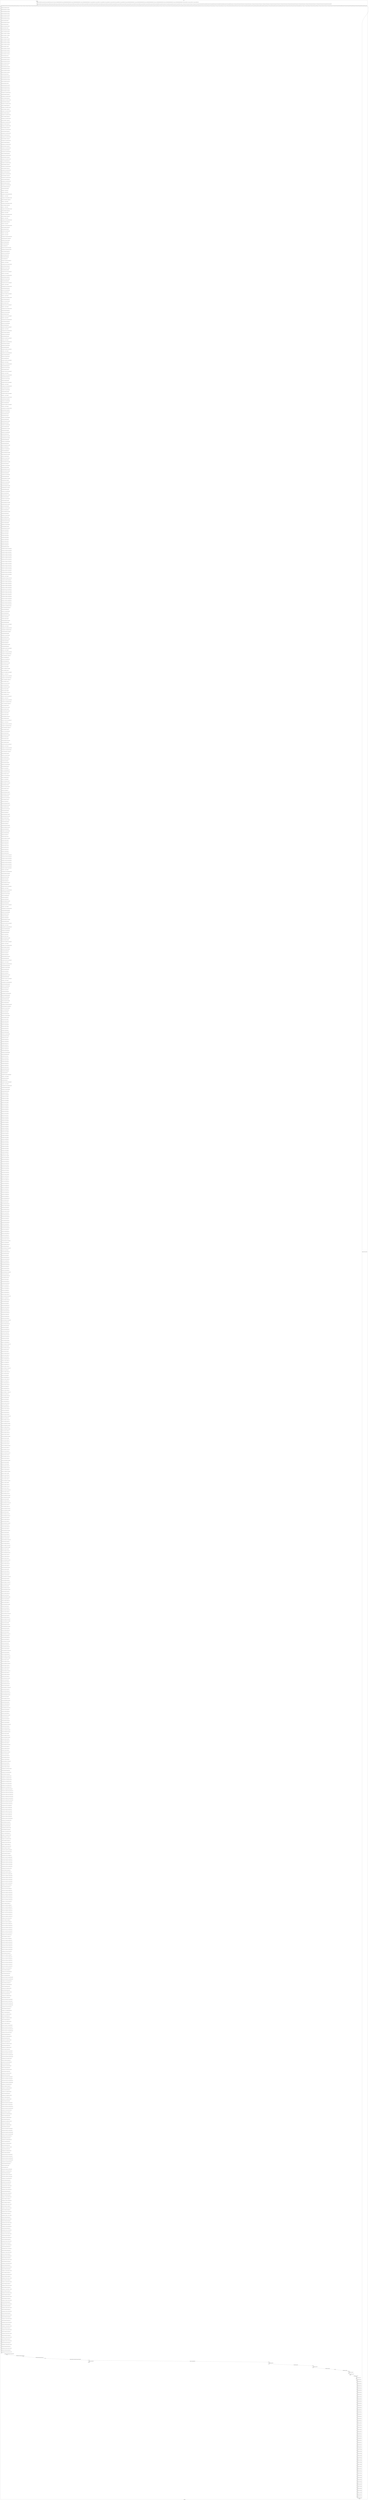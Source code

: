 digraph G {
label="Btor2XCFA";
subgraph cluster_0 {
label="main";
main_init[];
l1[];
l3[];
l4[];
l5[];
l6[];
l7[];
l8[];
l9[];
l10[];
l11[];
l12[];
l13[];
l14[];
l15[];
l16[];
l17[];
l18[];
l19[];
l20[];
l21[];
l22[];
l23[];
l24[];
l25[];
l26[];
l27[];
l28[];
l29[];
l30[];
l31[];
l32[];
l33[];
l34[];
l35[];
l36[];
l37[];
l38[];
l39[];
l40[];
l41[];
l42[];
l43[];
l44[];
l45[];
l46[];
l47[];
l48[];
l49[];
l50[];
l51[];
l52[];
l53[];
l54[];
l55[];
l56[];
l57[];
l58[];
l59[];
l60[];
l61[];
l62[];
l63[];
l64[];
l65[];
l66[];
l67[];
l68[];
l69[];
l70[];
l71[];
l72[];
l73[];
l74[];
l75[];
l76[];
l77[];
l78[];
l79[];
l80[];
l81[];
l82[];
l83[];
l84[];
l85[];
l86[];
l87[];
l88[];
l89[];
l90[];
l91[];
l92[];
l93[];
l94[];
l95[];
l96[];
l97[];
l98[];
l99[];
l100[];
l101[];
l102[];
l103[];
l104[];
l105[];
l106[];
l107[];
l108[];
l109[];
l110[];
l111[];
l112[];
l113[];
l114[];
l115[];
l116[];
l117[];
l118[];
l119[];
l120[];
l121[];
l122[];
l123[];
l124[];
l125[];
l126[];
l127[];
l128[];
l129[];
l130[];
l131[];
l132[];
l133[];
l134[];
l135[];
l136[];
l137[];
l138[];
l139[];
l140[];
l141[];
l142[];
l143[];
l144[];
l145[];
l146[];
l147[];
l148[];
l149[];
l150[];
l151[];
l152[];
l153[];
l154[];
l155[];
l156[];
l157[];
l158[];
l159[];
l160[];
l161[];
l162[];
l163[];
l164[];
l165[];
l166[];
l167[];
l168[];
l169[];
l170[];
l171[];
l172[];
l173[];
l174[];
l175[];
l176[];
l177[];
l178[];
l179[];
l180[];
l181[];
l182[];
l183[];
l184[];
l185[];
l186[];
l187[];
l188[];
l189[];
l190[];
l191[];
l192[];
l193[];
l194[];
l195[];
l196[];
l197[];
l198[];
l199[];
l200[];
l201[];
l202[];
l203[];
l204[];
l205[];
l206[];
l207[];
l208[];
l209[];
l210[];
l211[];
l212[];
l213[];
l214[];
l215[];
l216[];
l217[];
l218[];
l219[];
l220[];
l221[];
l222[];
l223[];
l224[];
l225[];
l226[];
l227[];
l228[];
l229[];
l230[];
l231[];
l232[];
l233[];
l234[];
l235[];
l236[];
l237[];
l238[];
l239[];
l240[];
l241[];
l242[];
l243[];
l244[];
l245[];
l246[];
l247[];
l248[];
l249[];
l250[];
l251[];
l252[];
l253[];
l254[];
l255[];
l256[];
l257[];
l258[];
l259[];
l260[];
l261[];
l262[];
l263[];
l264[];
l265[];
l266[];
l267[];
l268[];
l269[];
l270[];
l271[];
l272[];
l273[];
l274[];
l275[];
l276[];
l277[];
l278[];
l279[];
l280[];
l281[];
l282[];
l283[];
l284[];
l285[];
l286[];
l287[];
l288[];
l289[];
l290[];
l291[];
l292[];
l293[];
l294[];
l295[];
l296[];
l297[];
l298[];
l299[];
l300[];
l301[];
l302[];
l303[];
l304[];
l305[];
l306[];
l307[];
l308[];
l309[];
l310[];
l311[];
l312[];
l313[];
l314[];
l315[];
l316[];
l317[];
l318[];
l319[];
l320[];
l321[];
l322[];
l323[];
l324[];
l325[];
l326[];
l327[];
l328[];
l329[];
l330[];
l331[];
l332[];
l333[];
l334[];
l335[];
l336[];
l337[];
l338[];
l339[];
l340[];
l341[];
l342[];
l343[];
l344[];
l345[];
l346[];
l347[];
l348[];
l349[];
l350[];
l351[];
l352[];
l353[];
l354[];
l355[];
l356[];
l357[];
l358[];
l359[];
l360[];
l361[];
l362[];
l363[];
l364[];
l365[];
l366[];
l367[];
l368[];
l369[];
l370[];
l371[];
l372[];
l373[];
l374[];
l375[];
l376[];
l377[];
l378[];
l379[];
l380[];
l381[];
l382[];
l383[];
l384[];
l385[];
l386[];
l387[];
l388[];
l389[];
l390[];
l391[];
l392[];
l393[];
l394[];
l395[];
l396[];
l397[];
l398[];
l399[];
l400[];
l401[];
l402[];
l403[];
l404[];
l405[];
l406[];
l407[];
l408[];
l409[];
l410[];
l411[];
l412[];
l413[];
l414[];
l415[];
l416[];
l417[];
l418[];
l419[];
l420[];
l421[];
l422[];
l423[];
l424[];
l425[];
l426[];
l427[];
l428[];
l429[];
l430[];
l431[];
l432[];
l433[];
l434[];
l435[];
l436[];
l437[];
l438[];
l439[];
l440[];
l441[];
l442[];
l443[];
l444[];
l445[];
l446[];
l447[];
l448[];
l449[];
l450[];
l451[];
l452[];
l453[];
l454[];
l455[];
l456[];
l457[];
l458[];
l459[];
l460[];
l461[];
l462[];
l463[];
l464[];
l465[];
l466[];
l467[];
l468[];
l469[];
l470[];
l471[];
l472[];
l473[];
l474[];
l475[];
l476[];
l477[];
l478[];
l479[];
l480[];
l481[];
l482[];
l483[];
l484[];
l485[];
l486[];
l487[];
l488[];
l489[];
l490[];
l491[];
l492[];
l493[];
l494[];
l495[];
l496[];
l497[];
l498[];
l499[];
l500[];
l501[];
l502[];
l503[];
l504[];
l505[];
l506[];
l507[];
l508[];
l509[];
l510[];
l511[];
l512[];
l513[];
l514[];
l515[];
l516[];
l517[];
l518[];
l519[];
l520[];
l521[];
l522[];
l523[];
l524[];
l525[];
l526[];
l527[];
l528[];
l529[];
l530[];
l531[];
l532[];
l533[];
l534[];
l535[];
l536[];
l537[];
l538[];
l539[];
l540[];
l541[];
l542[];
l543[];
l544[];
l545[];
l546[];
l547[];
l548[];
l549[];
l550[];
l551[];
l552[];
l553[];
l554[];
l555[];
l556[];
l557[];
l558[];
l559[];
l560[];
l561[];
l562[];
l563[];
l564[];
l565[];
l566[];
l567[];
l568[];
l569[];
l570[];
l571[];
l572[];
l573[];
l574[];
l575[];
l576[];
l577[];
l578[];
l579[];
l580[];
l581[];
l582[];
l583[];
l584[];
l585[];
l586[];
l587[];
l588[];
l589[];
l590[];
l591[];
l592[];
l593[];
l594[];
l595[];
l596[];
l597[];
l598[];
l599[];
l600[];
l601[];
l602[];
l603[];
l604[];
l605[];
l606[];
l607[];
l608[];
l609[];
l610[];
l611[];
l612[];
l613[];
l614[];
l615[];
l616[];
l617[];
l618[];
l619[];
l620[];
l621[];
l622[];
l623[];
l624[];
l625[];
l626[];
l627[];
l628[];
l629[];
l630[];
l631[];
l632[];
l633[];
l634[];
l635[];
l636[];
l637[];
l638[];
l639[];
l640[];
l641[];
l642[];
l643[];
l644[];
l645[];
l646[];
l647[];
l648[];
l649[];
l650[];
l651[];
l652[];
l653[];
l654[];
l655[];
l656[];
l657[];
l658[];
l659[];
l660[];
l661[];
l662[];
l663[];
l664[];
l665[];
l666[];
l667[];
l668[];
l669[];
l670[];
l671[];
l672[];
l673[];
l674[];
l675[];
l676[];
l677[];
l678[];
l679[];
l680[];
l681[];
l682[];
l683[];
l684[];
l685[];
l686[];
l687[];
l688[];
l689[];
l690[];
l691[];
l692[];
l693[];
l694[];
l695[];
l696[];
l697[];
l698[];
l699[];
l700[];
l701[];
l702[];
l703[];
l704[];
l705[];
l706[];
l707[];
l708[];
l709[];
l710[];
l711[];
l712[];
l713[];
l714[];
l715[];
l716[];
l717[];
l718[];
l719[];
l720[];
l721[];
l722[];
l723[];
l724[];
l725[];
l726[];
l727[];
l728[];
l729[];
l730[];
l731[];
l732[];
l733[];
l734[];
l735[];
l736[];
l737[];
l738[];
l739[];
l740[];
l741[];
l742[];
l743[];
l744[];
l745[];
l746[];
l747[];
l748[];
l749[];
l750[];
l751[];
l752[];
l753[];
l754[];
l755[];
l756[];
l757[];
l758[];
l759[];
l760[];
l761[];
l762[];
l763[];
l764[];
l765[];
l766[];
l767[];
l768[];
l769[];
l770[];
l771[];
l772[];
l773[];
l774[];
l775[];
l776[];
l777[];
l778[];
l779[];
l780[];
l781[];
l782[];
l783[];
l784[];
l785[];
l786[];
l787[];
l788[];
l789[];
l790[];
l791[];
l792[];
l793[];
l794[];
l795[];
l796[];
l797[];
l798[];
l799[];
l800[];
l801[];
l802[];
l803[];
l804[];
l805[];
l806[];
l807[];
l808[];
l809[];
l810[];
l811[];
l812[];
l813[];
l814[];
l815[];
l816[];
l817[];
l818[];
l819[];
l820[];
l821[];
l822[];
l823[];
l824[];
l825[];
l826[];
l827[];
l828[];
l829[];
l830[];
l831[];
l832[];
l833[];
l834[];
l835[];
l836[];
l837[];
l838[];
l839[];
l840[];
l841[];
l842[];
l843[];
l844[];
l845[];
l846[];
l847[];
l848[];
l849[];
l850[];
l851[];
l852[];
l853[];
l854[];
l855[];
l856[];
l857[];
l858[];
l859[];
l860[];
l861[];
l862[];
l863[];
l864[];
l865[];
l866[];
l867[];
l868[];
l869[];
l870[];
l871[];
l872[];
l873[];
l874[];
l875[];
l876[];
l877[];
l878[];
l879[];
l880[];
l881[];
l882[];
l883[];
l884[];
l885[];
l886[];
l887[];
l888[];
l889[];
l890[];
l891[];
l892[];
l893[];
l894[];
l895[];
l896[];
l897[];
l898[];
l899[];
l900[];
l901[];
l902[];
l903[];
l904[];
l905[];
l906[];
l907[];
l908[];
l909[];
l910[];
l911[];
l912[];
l913[];
l914[];
l915[];
l916[];
l917[];
l918[];
l919[];
l920[];
l921[];
l922[];
l923[];
l924[];
l925[];
l926[];
l927[];
l928[];
l929[];
l930[];
l931[];
l932[];
l933[];
l934[];
l935[];
l936[];
l937[];
l938[];
l939[];
l940[];
l941[];
l942[];
l943[];
l944[];
l945[];
l946[];
l947[];
l948[];
l949[];
l950[];
l951[];
l952[];
l953[];
l954[];
l955[];
l956[];
l957[];
l958[];
l959[];
l960[];
l961[];
l962[];
l963[];
l964[];
l965[];
l966[];
l967[];
l968[];
l969[];
l970[];
l971[];
l972[];
l973[];
l974[];
l975[];
l976[];
l977[];
l978[];
l979[];
l980[];
l981[];
l982[];
l983[];
l984[];
l985[];
l986[];
l987[];
l988[];
l989[];
l990[];
l991[];
l992[];
l993[];
l994[];
l995[];
l996[];
l997[];
l998[];
l999[];
l1000[];
l1001[];
l1002[];
l1003[];
l1004[];
l1005[];
l1006[];
l1007[];
l1008[];
l1009[];
l1010[];
l1011[];
l1012[];
l1013[];
l1014[];
l1015[];
l1016[];
l1017[];
l1018[];
l1019[];
l1020[];
l1021[];
l1022[];
l1023[];
l1024[];
l1025[];
l1026[];
l1027[];
l1028[];
l1029[];
l1030[];
l1031[];
l1032[];
l1033[];
l1034[];
l1035[];
l1036[];
l1037[];
l1038[];
l1039[];
l1040[];
l1041[];
l1042[];
l1043[];
l1044[];
l1045[];
l1046[];
l1047[];
l1048[];
l1049[];
l1050[];
l1051[];
l1052[];
l1053[];
l1054[];
l1055[];
l1056[];
l1057[];
l1058[];
l1059[];
l1060[];
l1061[];
l1062[];
l1063[];
l1064[];
l1065[];
l1066[];
l1067[];
l1068[];
l1069[];
l1070[];
l1071[];
l1072[];
l1073[];
l1074[];
l1075[];
l1076[];
l1077[];
l1078[];
l1079[];
l1080[];
l1081[];
l1082[];
l1083[];
l1084[];
l1085[];
l1086[];
l1087[];
l1088[];
l1089[];
l1090[];
l1091[];
l1092[];
l1093[];
l1094[];
l1095[];
l1096[];
l1097[];
l1098[];
l1099[];
l1100[];
l1101[];
l1102[];
l1103[];
l1104[];
l1105[];
l1106[];
l1107[];
l1108[];
l1109[];
l1110[];
l1111[];
l1112[];
l1113[];
l1114[];
l1115[];
l1116[];
l1117[];
l1118[];
l1119[];
l1120[];
l1121[];
l1122[];
l1123[];
l1124[];
l1125[];
l1126[];
l1127[];
l1128[];
l1129[];
l1130[];
l1131[];
l1132[];
l1133[];
l1134[];
l1135[];
l1136[];
l1137[];
l1138[];
l1139[];
l1140[];
l1141[];
l1142[];
l1143[];
l1144[];
l1145[];
l1146[];
l1147[];
l1148[];
l1149[];
l1150[];
l1151[];
l1152[];
l1153[];
l1154[];
l1155[];
l1156[];
l1157[];
l1158[];
l1159[];
l1160[];
l1161[];
l1162[];
l1163[];
l1164[];
l1165[];
l1166[];
l1167[];
l1168[];
l1169[];
l1170[];
l1171[];
l1172[];
l1173[];
l1174[];
l1175[];
l1176[];
l1177[];
l1178[];
l1179[];
l1180[];
l1181[];
l1182[];
l1183[];
l1184[];
l1185[];
l1186[];
l1187[];
l1188[];
l1189[];
l1190[];
l1191[];
l1192[];
l1193[];
l1194[];
l1195[];
l1196[];
l1197[];
l1198[];
l1199[];
l1200[];
l1201[];
l1202[];
l1203[];
l1204[];
l1205[];
l1206[];
l1207[];
l1208[];
l1209[];
l1210[];
l1211[];
l1212[];
l1213[];
l1214[];
l1215[];
l1216[];
l1217[];
l1218[];
l1219[];
l1220[];
l1221[];
l1222[];
l1223[];
l1224[];
l1225[];
l1226[];
l1227[];
l1228[];
l1229[];
l1230[];
l1231[];
l1232[];
l1233[];
l1234[];
l1235[];
l1236[];
l1237[];
l1238[];
l1239[];
l1240[];
l1241[];
l1242[];
l1243[];
l1244[];
l1245[];
l1246[];
l1247[];
l1248[];
l1249[];
l1250[];
l1251[];
l1252[];
l1253[];
l1254[];
l1255[];
l1256[];
l1257[];
l1258[];
l1259[];
l1260[];
l1261[];
l1262[];
l1263[];
l1264[];
l1265[];
l1266[];
l1267[];
l1268[];
l1269[];
l1270[];
l1271[];
l1272[];
l1273[];
l1274[];
l1275[];
l1276[];
l1277[];
l1278[];
l1279[];
main_error[];
l1280[];
l1281[];
l1282[];
l1283[];
l1284[];
l1285[];
l1286[];
l1287[];
l1288[];
l1289[];
l1290[];
l1291[];
l1292[];
l1293[];
l1294[];
l1295[];
l1296[];
l1297[];
l1298[];
l1299[];
l1300[];
l1301[];
l1302[];
l1303[];
l1304[];
l1305[];
l1306[];
l1307[];
l1308[];
l1309[];
l1310[];
l1311[];
l1312[];
l1313[];
l1314[];
l1315[];
l1316[];
l1317[];
l1318[];
l1319[];
l1320[];
l1321[];
l1322[];
l1323[];
l1324[];
l1325[];
l1326[];
l1327[];
l1328[];
l1329[];
l1330[];
l1331[];
l1332[];
l1333[];
l1334[];
l1335[];
l1336[];
l1337[];
l1338[];
l1339[];
l1340[];
l1341[];
l1342[];
l1343[];
l1344[];
l1345[];
l1346[];
l1347[];
l1348[];
l1349[];
l1350[];
l1351[];
l1352[];
l1353[];
l1354[];
main_init -> l1 [label="[(assign const_5 #b00000000),(assign const_58 #b0),(assign const_203 #b00000000),(assign const_404 #b1),(assign const_407 #b000000000000000000000000),(assign const_439 #b00000000000000000000000000000001),(assign const_448 #b00000000000000000000000000001010),(assign const_458 #b00000000000000000000000000000111),(assign const_653 #b00000001),(assign const_654 #b00000111),(assign const_655 #b00000110),(assign const_656 #b00000101),(assign const_657 #b00000100),(assign const_658 #b00000011),(assign const_659 #b00000010),(assign const_823 #b00000000000000000000000000000011),(assign const_913 #b00000000000000000000000000000000),(assign const_1338 #b00000000000000000000000000000010),(assign const_1341 #b00000000000000000000000000000100),(assign const_1343 #b00000000000000000000000000000101),(assign const_1345 #b00000000000000000000000000000110),(assign const_1383 #b00011001),(assign const_1384 #b00001111),(assign const_1385 #b00010100)] "];
l3 -> l4 [label="[(havoc input_258),(havoc input_260),(havoc input_262),(havoc input_264),(havoc input_266),(havoc input_268),(havoc input_270),(havoc input_272),(havoc input_274),(havoc input_276),(havoc input_278),(havoc input_280),(havoc input_282),(havoc input_284),(havoc input_286),(havoc input_288),(havoc input_290),(havoc input_292),(havoc input_294),(havoc input_296),(havoc input_298),(havoc input_300),(havoc input_302),(havoc input_304),(havoc input_306),(havoc input_308),(havoc input_310),(havoc input_312),(havoc input_314),(havoc input_316),(havoc input_318),(havoc input_320),(havoc input_322),(havoc input_324),(havoc input_326),(havoc input_328),(havoc input_330),(havoc input_332),(havoc input_334),(havoc input_336),(havoc input_338),(havoc input_340),(havoc input_342),(havoc input_344),(havoc input_346),(havoc input_348),(havoc input_350),(havoc input_352),(havoc input_354),(havoc input_356),(havoc input_358),(havoc input_360),(havoc input_362),(havoc input_364),(havoc input_366),(havoc input_368),(havoc input_370),(havoc input_372),(havoc input_374),(havoc input_376),(havoc input_378),(havoc input_380),(havoc input_382),(havoc input_384),(havoc input_386),(havoc input_388),(havoc input_390),(havoc input_392),(havoc input_394),(havoc input_396),(havoc input_398),(havoc input_400),(havoc input_402),(havoc input_406),(havoc input_431),(havoc input_438),(havoc input_447),(havoc input_457),(havoc input_465),(havoc input_472),(havoc input_479),(havoc input_486),(havoc input_493),(havoc input_500),(havoc input_507),(havoc input_514),(havoc input_521),(havoc input_528),(havoc input_535),(havoc input_542),(havoc input_549),(havoc input_553),(havoc input_558),(havoc input_563),(havoc input_569),(havoc input_574),(havoc input_580),(havoc input_585),(havoc input_591),(havoc input_596),(havoc input_602),(havoc input_607),(havoc input_613),(havoc input_618),(havoc input_624),(havoc input_679),(havoc input_693),(havoc input_707),(havoc input_721),(havoc input_735),(havoc input_749),(havoc input_763),(havoc input_769),(havoc input_776),(havoc input_783),(havoc input_790),(havoc input_797),(havoc input_804),(havoc input_811),(havoc input_837),(havoc input_848),(havoc input_859),(havoc input_870),(havoc input_881),(havoc input_892),(havoc input_903),(havoc input_910),(havoc input_918),(havoc input_923),(havoc input_934),(havoc input_945)] "];
l4 -> l5 [label="[(assign binary_157 (bvand state_59 (bvnot state_61)))] "];
l5 -> l6 [label="[(assign binary_158 (bvand binary_157 (bvnot state_63)))] "];
l6 -> l7 [label="[(assign binary_159 (bvand binary_158 (bvnot state_65)))] "];
l7 -> l8 [label="[(assign binary_160 (bvand binary_159 (bvnot state_67)))] "];
l8 -> l9 [label="[(assign binary_161 (bvand binary_160 (bvnot state_69)))] "];
l9 -> l10 [label="[(assign binary_162 (bvand binary_161 (bvnot state_71)))] "];
l10 -> l11 [label="[(assign binary_163 (bvand binary_162 (bvnot state_73)))] "];
l11 -> l12 [label="[(assign binary_164 (bvand binary_163 state_75))] "];
l12 -> l13 [label="[(assign binary_165 (bvand binary_164 (bvnot state_77)))] "];
l13 -> l14 [label="[(assign binary_166 (bvand binary_165 state_79))] "];
l14 -> l15 [label="[(assign binary_167 (bvand binary_166 (bvnot state_81)))] "];
l15 -> l16 [label="[(assign binary_168 (bvand binary_167 state_83))] "];
l16 -> l17 [label="[(assign binary_169 (bvand binary_168 (bvnot state_85)))] "];
l17 -> l18 [label="[(assign binary_170 (bvand binary_169 (bvnot state_87)))] "];
l18 -> l19 [label="[(assign binary_171 (bvand binary_170 (bvnot state_89)))] "];
l19 -> l20 [label="[(assign binary_172 (bvand binary_171 (bvnot state_91)))] "];
l20 -> l21 [label="[(assign binary_173 (bvand binary_172 state_93))] "];
l21 -> l22 [label="[(assign binary_174 (bvand binary_173 (bvnot state_95)))] "];
l22 -> l23 [label="[(assign binary_175 (bvand binary_174 (bvnot state_97)))] "];
l23 -> l24 [label="[(assign binary_176 (bvand binary_175 (bvnot state_99)))] "];
l24 -> l25 [label="[(assign binary_177 (bvand binary_176 (bvnot state_101)))] "];
l25 -> l26 [label="[(assign binary_178 (bvand binary_177 state_103))] "];
l26 -> l27 [label="[(assign binary_179 (bvand binary_178 (bvnot state_105)))] "];
l27 -> l28 [label="[(assign binary_180 (bvand binary_179 (bvnot state_107)))] "];
l28 -> l29 [label="[(assign binary_181 (bvand binary_180 (bvnot state_109)))] "];
l29 -> l30 [label="[(assign binary_182 (bvand binary_181 (bvnot state_111)))] "];
l30 -> l31 [label="[(assign binary_183 (bvand binary_182 state_113))] "];
l31 -> l32 [label="[(assign binary_184 (bvand binary_183 (bvnot state_115)))] "];
l32 -> l33 [label="[(assign binary_185 (bvand binary_184 (bvnot state_117)))] "];
l33 -> l34 [label="[(assign binary_186 (bvand binary_185 (bvnot state_119)))] "];
l34 -> l35 [label="[(assign binary_187 (bvand binary_186 (bvnot state_121)))] "];
l35 -> l36 [label="[(assign binary_188 (bvand binary_187 state_123))] "];
l36 -> l37 [label="[(assign binary_189 (bvand binary_188 (bvnot state_125)))] "];
l37 -> l38 [label="[(assign binary_190 (bvand binary_189 (bvnot state_127)))] "];
l38 -> l39 [label="[(assign binary_191 (bvand binary_190 (bvnot state_129)))] "];
l39 -> l40 [label="[(assign binary_192 (bvand binary_191 (bvnot state_131)))] "];
l40 -> l41 [label="[(assign binary_193 (bvand binary_192 state_133))] "];
l41 -> l42 [label="[(assign binary_194 (bvand binary_193 (bvnot state_135)))] "];
l42 -> l43 [label="[(assign binary_195 (bvand binary_194 (bvnot state_137)))] "];
l43 -> l44 [label="[(assign binary_196 (bvand binary_195 (bvnot state_139)))] "];
l44 -> l45 [label="[(assign binary_197 (bvand binary_196 (bvnot state_141)))] "];
l45 -> l46 [label="[(assign binary_198 (bvand binary_197 state_143))] "];
l46 -> l47 [label="[(assign binary_199 (bvand binary_198 (bvnot state_145)))] "];
l47 -> l48 [label="[(assign binary_200 (bvand binary_199 (bvnot state_147)))] "];
l48 -> l49 [label="[(assign binary_201 (bvand binary_200 (bvnot state_149)))] "];
l49 -> l50 [label="[(assign binary_202 (bvand binary_201 (bvnot state_151)))] "];
l50 -> l51 [label="[(assign comparison_204 (ite (= const_203 state_6) #b1 #b0))] "];
l51 -> l52 [label="[(assign binary_205 (bvand binary_202 comparison_204))] "];
l52 -> l53 [label="[(assign comparison_206 (ite (= const_203 state_8) #b1 #b0))] "];
l53 -> l54 [label="[(assign binary_207 (bvand binary_205 comparison_206))] "];
l54 -> l55 [label="[(assign comparison_208 (ite (= const_203 state_10) #b1 #b0))] "];
l55 -> l56 [label="[(assign binary_209 (bvand binary_207 comparison_208))] "];
l56 -> l57 [label="[(assign comparison_210 (ite (= const_203 state_12) #b1 #b0))] "];
l57 -> l58 [label="[(assign binary_211 (bvand binary_209 comparison_210))] "];
l58 -> l59 [label="[(assign comparison_212 (ite (= const_203 state_14) #b1 #b0))] "];
l59 -> l60 [label="[(assign binary_213 (bvand binary_211 comparison_212))] "];
l60 -> l61 [label="[(assign comparison_214 (ite (= const_203 state_16) #b1 #b0))] "];
l61 -> l62 [label="[(assign binary_215 (bvand binary_213 comparison_214))] "];
l62 -> l63 [label="[(assign comparison_216 (ite (= const_203 state_18) #b1 #b0))] "];
l63 -> l64 [label="[(assign binary_217 (bvand binary_215 comparison_216))] "];
l64 -> l65 [label="[(assign comparison_218 (ite (= const_203 state_20) #b1 #b0))] "];
l65 -> l66 [label="[(assign binary_219 (bvand binary_217 comparison_218))] "];
l66 -> l67 [label="[(assign comparison_220 (ite (= const_203 state_22) #b1 #b0))] "];
l67 -> l68 [label="[(assign binary_221 (bvand binary_219 comparison_220))] "];
l68 -> l69 [label="[(assign comparison_222 (ite (= const_203 state_24) #b1 #b0))] "];
l69 -> l70 [label="[(assign binary_223 (bvand binary_221 comparison_222))] "];
l70 -> l71 [label="[(assign comparison_224 (ite (= const_203 state_26) #b1 #b0))] "];
l71 -> l72 [label="[(assign binary_225 (bvand binary_223 comparison_224))] "];
l72 -> l73 [label="[(assign comparison_226 (ite (= const_203 state_28) #b1 #b0))] "];
l73 -> l74 [label="[(assign binary_227 (bvand binary_225 comparison_226))] "];
l74 -> l75 [label="[(assign comparison_228 (ite (= const_203 state_30) #b1 #b0))] "];
l75 -> l76 [label="[(assign binary_229 (bvand binary_227 comparison_228))] "];
l76 -> l77 [label="[(assign comparison_230 (ite (= const_203 state_32) #b1 #b0))] "];
l77 -> l78 [label="[(assign binary_231 (bvand binary_229 comparison_230))] "];
l78 -> l79 [label="[(assign comparison_232 (ite (= const_203 state_34) #b1 #b0))] "];
l79 -> l80 [label="[(assign binary_233 (bvand binary_231 comparison_232))] "];
l80 -> l81 [label="[(assign comparison_234 (ite (= const_203 state_36) #b1 #b0))] "];
l81 -> l82 [label="[(assign binary_235 (bvand binary_233 comparison_234))] "];
l82 -> l83 [label="[(assign comparison_236 (ite (= const_203 state_38) #b1 #b0))] "];
l83 -> l84 [label="[(assign binary_237 (bvand binary_235 comparison_236))] "];
l84 -> l85 [label="[(assign comparison_238 (ite (= const_203 state_40) #b1 #b0))] "];
l85 -> l86 [label="[(assign binary_239 (bvand binary_237 comparison_238))] "];
l86 -> l87 [label="[(assign comparison_240 (ite (= const_203 state_42) #b1 #b0))] "];
l87 -> l88 [label="[(assign binary_241 (bvand binary_239 comparison_240))] "];
l88 -> l89 [label="[(assign comparison_242 (ite (= const_203 state_44) #b1 #b0))] "];
l89 -> l90 [label="[(assign binary_243 (bvand binary_241 comparison_242))] "];
l90 -> l91 [label="[(assign comparison_244 (ite (= const_203 state_46) #b1 #b0))] "];
l91 -> l92 [label="[(assign binary_245 (bvand binary_243 comparison_244))] "];
l92 -> l93 [label="[(assign comparison_246 (ite (= const_203 state_48) #b1 #b0))] "];
l93 -> l94 [label="[(assign binary_247 (bvand binary_245 comparison_246))] "];
l94 -> l95 [label="[(assign comparison_248 (ite (= const_203 state_50) #b1 #b0))] "];
l95 -> l96 [label="[(assign binary_249 (bvand binary_247 comparison_248))] "];
l96 -> l97 [label="[(assign comparison_250 (ite (= const_203 state_52) #b1 #b0))] "];
l97 -> l98 [label="[(assign binary_251 (bvand binary_249 comparison_250))] "];
l98 -> l99 [label="[(assign comparison_252 (ite (= const_203 state_54) #b1 #b0))] "];
l99 -> l100 [label="[(assign binary_253 (bvand binary_251 comparison_252))] "];
l100 -> l101 [label="[(assign comparison_254 (ite (= const_203 state_56) #b1 #b0))] "];
l101 -> l102 [label="[(assign binary_255 (bvand binary_253 comparison_254))] "];
l102 -> l103 [label="[(assign binary_256 (bvand state_155 binary_255))] "];
l103 -> l104 [label="[(assign binary_408 (++ const_407 input_274))] "];
l104 -> l105 [label="[(assign binary_409 (++ const_407 input_278))] "];
l105 -> l106 [label="[(assign comparison_410 (ite (bvule binary_408 binary_409) #b1 #b0))] "];
l106 -> l107 [label="[(assign binary_411 (++ const_407 input_280))] "];
l107 -> l108 [label="[(assign comparison_412 (ite (bvule binary_408 binary_411) #b1 #b0))] "];
l108 -> l109 [label="[(assign binary_413 (bvand comparison_410 comparison_412))] "];
l109 -> l110 [label="[(assign binary_414 (++ const_407 input_282))] "];
l110 -> l111 [label="[(assign comparison_415 (ite (bvule binary_408 binary_414) #b1 #b0))] "];
l111 -> l112 [label="[(assign binary_416 (bvand binary_413 comparison_415))] "];
l112 -> l113 [label="[(assign binary_417 (++ const_407 input_284))] "];
l113 -> l114 [label="[(assign comparison_418 (ite (bvule binary_408 binary_417) #b1 #b0))] "];
l114 -> l115 [label="[(assign binary_419 (bvand binary_416 comparison_418))] "];
l115 -> l116 [label="[(assign binary_420 (++ const_407 input_286))] "];
l116 -> l117 [label="[(assign comparison_421 (ite (bvule binary_408 binary_420) #b1 #b0))] "];
l117 -> l118 [label="[(assign binary_422 (bvand binary_419 comparison_421))] "];
l118 -> l119 [label="[(assign binary_423 (++ const_407 input_288))] "];
l119 -> l120 [label="[(assign comparison_424 (ite (bvule binary_408 binary_423) #b1 #b0))] "];
l120 -> l121 [label="[(assign binary_425 (bvand binary_422 comparison_424))] "];
l121 -> l122 [label="[(assign binary_426 (++ const_407 input_276))] "];
l122 -> l123 [label="[(assign comparison_427 (ite (bvule binary_408 binary_426) #b1 #b0))] "];
l123 -> l124 [label="[(assign binary_428 (bvand binary_425 comparison_427))] "];
l124 -> l125 [label="[(assign binary_429 (bvand input_310 binary_428))] "];
l125 -> l126 [label="[(assign binary_430 (bvor (bvnot input_406) binary_429))] "];
l126 -> l127 [label="[(assign binary_432 (++ const_407 input_306))] "];
l127 -> l128 [label="[(assign binary_433 (++ const_407 input_308))] "];
l128 -> l129 [label="[(assign comparison_434 (ite (bvule binary_432 binary_433) #b1 #b0))] "];
l129 -> l130 [label="[(assign binary_435 (bvand input_332 (bvnot comparison_434)))] "];
l130 -> l131 [label="[(assign binary_436 (bvor (bvnot input_431) binary_435))] "];
l131 -> l132 [label="[(assign binary_437 (bvand binary_430 binary_436))] "];
l132 -> l133 [label="[(assign binary_440 (bvadd const_439 binary_433))] "];
l133 -> l134 [label="[(assign slice_441 (extract binary_440 0 8))] "];
l134 -> l135 [label="[(assign ternary_442 (ite (= input_431 #b1) slice_441 input_308))] "];
l135 -> l136 [label="[(assign comparison_443 (ite (= input_306 ternary_442) #b1 #b0))] "];
l136 -> l137 [label="[(assign binary_444 (bvand input_332 comparison_443))] "];
l137 -> l138 [label="[(assign binary_445 (bvor (bvnot input_438) binary_444))] "];
l138 -> l139 [label="[(assign binary_446 (bvand binary_437 binary_445))] "];
l139 -> l140 [label="[(assign binary_449 (bvadd const_439 binary_408))] "];
l140 -> l141 [label="[(assign slice_450 (extract binary_449 0 8))] "];
l141 -> l142 [label="[(assign ternary_451 (ite (= input_406 #b1) slice_450 input_274))] "];
l142 -> l143 [label="[(assign binary_452 (++ const_407 ternary_451))] "];
l143 -> l144 [label="[(assign comparison_453 (ite (bvule const_448 binary_452) #b1 #b0))] "];
l144 -> l145 [label="[(assign binary_454 (bvand input_340 comparison_453))] "];
l145 -> l146 [label="[(assign binary_455 (bvor (bvnot input_447) binary_454))] "];
l146 -> l147 [label="[(assign binary_456 (bvand binary_446 binary_455))] "];
l147 -> l148 [label="[(assign ternary_459 (ite (= input_447 #b1) const_203 ternary_451))] "];
l148 -> l149 [label="[(assign binary_460 (++ const_407 ternary_459))] "];
l149 -> l150 [label="[(assign comparison_461 (ite (bvule const_458 binary_460) #b1 #b0))] "];
l150 -> l151 [label="[(assign binary_462 (bvand input_342 comparison_461))] "];
l151 -> l152 [label="[(assign binary_463 (bvor (bvnot input_457) binary_462))] "];
l152 -> l153 [label="[(assign binary_464 (bvand binary_456 binary_463))] "];
l153 -> l154 [label="[(assign ternary_466 (ite (= input_457 #b1) const_203 ternary_459))] "];
l154 -> l155 [label="[(assign binary_467 (++ const_407 ternary_466))] "];
l155 -> l156 [label="[(assign comparison_468 (ite (bvule const_448 binary_467) #b1 #b0))] "];
l156 -> l157 [label="[(assign binary_469 (bvand input_350 comparison_468))] "];
l157 -> l158 [label="[(assign binary_470 (bvor (bvnot input_465) binary_469))] "];
l158 -> l159 [label="[(assign binary_471 (bvand binary_464 binary_470))] "];
l159 -> l160 [label="[(assign ternary_473 (ite (= input_465 #b1) const_203 ternary_466))] "];
l160 -> l161 [label="[(assign binary_474 (++ const_407 ternary_473))] "];
l161 -> l162 [label="[(assign comparison_475 (ite (bvule const_458 binary_474) #b1 #b0))] "];
l162 -> l163 [label="[(assign binary_476 (bvand input_352 comparison_475))] "];
l163 -> l164 [label="[(assign binary_477 (bvor (bvnot input_472) binary_476))] "];
l164 -> l165 [label="[(assign binary_478 (bvand binary_471 binary_477))] "];
l165 -> l166 [label="[(assign ternary_480 (ite (= input_472 #b1) const_203 ternary_473))] "];
l166 -> l167 [label="[(assign binary_481 (++ const_407 ternary_480))] "];
l167 -> l168 [label="[(assign comparison_482 (ite (bvule const_448 binary_481) #b1 #b0))] "];
l168 -> l169 [label="[(assign binary_483 (bvand input_360 comparison_482))] "];
l169 -> l170 [label="[(assign binary_484 (bvor (bvnot input_479) binary_483))] "];
l170 -> l171 [label="[(assign binary_485 (bvand binary_478 binary_484))] "];
l171 -> l172 [label="[(assign ternary_487 (ite (= input_479 #b1) const_203 ternary_480))] "];
l172 -> l173 [label="[(assign binary_488 (++ const_407 ternary_487))] "];
l173 -> l174 [label="[(assign comparison_489 (ite (bvule const_458 binary_488) #b1 #b0))] "];
l174 -> l175 [label="[(assign binary_490 (bvand input_362 comparison_489))] "];
l175 -> l176 [label="[(assign binary_491 (bvor (bvnot input_486) binary_490))] "];
l176 -> l177 [label="[(assign binary_492 (bvand binary_485 binary_491))] "];
l177 -> l178 [label="[(assign ternary_494 (ite (= input_486 #b1) const_203 ternary_487))] "];
l178 -> l179 [label="[(assign binary_495 (++ const_407 ternary_494))] "];
l179 -> l180 [label="[(assign comparison_496 (ite (bvule const_448 binary_495) #b1 #b0))] "];
l180 -> l181 [label="[(assign binary_497 (bvand input_370 comparison_496))] "];
l181 -> l182 [label="[(assign binary_498 (bvor (bvnot input_493) binary_497))] "];
l182 -> l183 [label="[(assign binary_499 (bvand binary_492 binary_498))] "];
l183 -> l184 [label="[(assign ternary_501 (ite (= input_493 #b1) const_203 ternary_494))] "];
l184 -> l185 [label="[(assign binary_502 (++ const_407 ternary_501))] "];
l185 -> l186 [label="[(assign comparison_503 (ite (bvule const_458 binary_502) #b1 #b0))] "];
l186 -> l187 [label="[(assign binary_504 (bvand input_372 comparison_503))] "];
l187 -> l188 [label="[(assign binary_505 (bvor (bvnot input_500) binary_504))] "];
l188 -> l189 [label="[(assign binary_506 (bvand binary_499 binary_505))] "];
l189 -> l190 [label="[(assign ternary_508 (ite (= input_500 #b1) const_203 ternary_501))] "];
l190 -> l191 [label="[(assign binary_509 (++ const_407 ternary_508))] "];
l191 -> l192 [label="[(assign comparison_510 (ite (bvule const_448 binary_509) #b1 #b0))] "];
l192 -> l193 [label="[(assign binary_511 (bvand input_380 comparison_510))] "];
l193 -> l194 [label="[(assign binary_512 (bvor (bvnot input_507) binary_511))] "];
l194 -> l195 [label="[(assign binary_513 (bvand binary_506 binary_512))] "];
l195 -> l196 [label="[(assign ternary_515 (ite (= input_507 #b1) const_203 ternary_508))] "];
l196 -> l197 [label="[(assign binary_516 (++ const_407 ternary_515))] "];
l197 -> l198 [label="[(assign comparison_517 (ite (bvule const_458 binary_516) #b1 #b0))] "];
l198 -> l199 [label="[(assign binary_518 (bvand input_382 comparison_517))] "];
l199 -> l200 [label="[(assign binary_519 (bvor (bvnot input_514) binary_518))] "];
l200 -> l201 [label="[(assign binary_520 (bvand binary_513 binary_519))] "];
l201 -> l202 [label="[(assign ternary_522 (ite (= input_514 #b1) const_203 ternary_515))] "];
l202 -> l203 [label="[(assign binary_523 (++ const_407 ternary_522))] "];
l203 -> l204 [label="[(assign comparison_524 (ite (bvule const_448 binary_523) #b1 #b0))] "];
l204 -> l205 [label="[(assign binary_525 (bvand input_390 comparison_524))] "];
l205 -> l206 [label="[(assign binary_526 (bvor (bvnot input_521) binary_525))] "];
l206 -> l207 [label="[(assign binary_527 (bvand binary_520 binary_526))] "];
l207 -> l208 [label="[(assign ternary_529 (ite (= input_521 #b1) const_203 ternary_522))] "];
l208 -> l209 [label="[(assign binary_530 (++ const_407 ternary_529))] "];
l209 -> l210 [label="[(assign comparison_531 (ite (bvule const_458 binary_530) #b1 #b0))] "];
l210 -> l211 [label="[(assign binary_532 (bvand input_392 comparison_531))] "];
l211 -> l212 [label="[(assign binary_533 (bvor (bvnot input_528) binary_532))] "];
l212 -> l213 [label="[(assign binary_534 (bvand binary_527 binary_533))] "];
l213 -> l214 [label="[(assign ternary_536 (ite (= input_528 #b1) const_203 ternary_529))] "];
l214 -> l215 [label="[(assign binary_537 (++ const_407 ternary_536))] "];
l215 -> l216 [label="[(assign comparison_538 (ite (bvule const_448 binary_537) #b1 #b0))] "];
l216 -> l217 [label="[(assign binary_539 (bvand input_400 comparison_538))] "];
l217 -> l218 [label="[(assign binary_540 (bvor (bvnot input_535) binary_539))] "];
l218 -> l219 [label="[(assign binary_541 (bvand binary_534 binary_540))] "];
l219 -> l220 [label="[(assign ternary_543 (ite (= input_535 #b1) const_203 ternary_536))] "];
l220 -> l221 [label="[(assign binary_544 (++ const_407 ternary_543))] "];
l221 -> l222 [label="[(assign comparison_545 (ite (bvule const_458 binary_544) #b1 #b0))] "];
l222 -> l223 [label="[(assign binary_546 (bvand input_402 comparison_545))] "];
l223 -> l224 [label="[(assign binary_547 (bvor (bvnot input_542) binary_546))] "];
l224 -> l225 [label="[(assign binary_548 (bvand binary_541 binary_547))] "];
l225 -> l226 [label="[(assign binary_550 (bvand input_324 input_334))] "];
l226 -> l227 [label="[(assign binary_551 (bvor (bvnot input_549) binary_550))] "];
l227 -> l228 [label="[(assign binary_552 (bvand binary_548 binary_551))] "];
l228 -> l229 [label="[(assign binary_554 (bvand input_334 (bvnot input_549)))] "];
l229 -> l230 [label="[(assign binary_555 (bvand input_318 binary_554))] "];
l230 -> l231 [label="[(assign binary_556 (bvor (bvnot input_553) binary_555))] "];
l231 -> l232 [label="[(assign binary_557 (bvand binary_552 binary_556))] "];
l232 -> l233 [label="[(assign binary_559 (bvand input_324 (bvnot input_549)))] "];
l233 -> l234 [label="[(assign binary_560 (bvand input_344 binary_559))] "];
l234 -> l235 [label="[(assign binary_561 (bvor (bvnot input_558) binary_560))] "];
l235 -> l236 [label="[(assign binary_562 (bvand binary_557 binary_561))] "];
l236 -> l237 [label="[(assign binary_564 (bvand input_318 (bvnot input_553)))] "];
l237 -> l238 [label="[(assign binary_565 (bvand input_344 (bvnot input_558)))] "];
l238 -> l239 [label="[(assign binary_566 (bvand binary_564 binary_565))] "];
l239 -> l240 [label="[(assign binary_567 (bvor (bvnot input_563) binary_566))] "];
l240 -> l241 [label="[(assign binary_568 (bvand binary_562 binary_567))] "];
l241 -> l242 [label="[(assign binary_570 (bvand binary_559 (bvnot input_558)))] "];
l242 -> l243 [label="[(assign binary_571 (bvand input_354 binary_570))] "];
l243 -> l244 [label="[(assign binary_572 (bvor (bvnot input_569) binary_571))] "];
l244 -> l245 [label="[(assign binary_573 (bvand binary_568 binary_572))] "];
l245 -> l246 [label="[(assign binary_575 (bvand binary_564 (bvnot input_563)))] "];
l246 -> l247 [label="[(assign binary_576 (bvand input_354 (bvnot input_569)))] "];
l247 -> l248 [label="[(assign binary_577 (bvand binary_575 binary_576))] "];
l248 -> l249 [label="[(assign binary_578 (bvor (bvnot input_574) binary_577))] "];
l249 -> l250 [label="[(assign binary_579 (bvand binary_573 binary_578))] "];
l250 -> l251 [label="[(assign binary_581 (bvand binary_570 (bvnot input_569)))] "];
l251 -> l252 [label="[(assign binary_582 (bvand input_364 binary_581))] "];
l252 -> l253 [label="[(assign binary_583 (bvor (bvnot input_580) binary_582))] "];
l253 -> l254 [label="[(assign binary_584 (bvand binary_579 binary_583))] "];
l254 -> l255 [label="[(assign binary_586 (bvand binary_575 (bvnot input_574)))] "];
l255 -> l256 [label="[(assign binary_587 (bvand input_364 (bvnot input_580)))] "];
l256 -> l257 [label="[(assign binary_588 (bvand binary_586 binary_587))] "];
l257 -> l258 [label="[(assign binary_589 (bvor (bvnot input_585) binary_588))] "];
l258 -> l259 [label="[(assign binary_590 (bvand binary_584 binary_589))] "];
l259 -> l260 [label="[(assign binary_592 (bvand binary_581 (bvnot input_580)))] "];
l260 -> l261 [label="[(assign binary_593 (bvand input_374 binary_592))] "];
l261 -> l262 [label="[(assign binary_594 (bvor (bvnot input_591) binary_593))] "];
l262 -> l263 [label="[(assign binary_595 (bvand binary_590 binary_594))] "];
l263 -> l264 [label="[(assign binary_597 (bvand binary_586 (bvnot input_585)))] "];
l264 -> l265 [label="[(assign binary_598 (bvand input_374 (bvnot input_591)))] "];
l265 -> l266 [label="[(assign binary_599 (bvand binary_597 binary_598))] "];
l266 -> l267 [label="[(assign binary_600 (bvor (bvnot input_596) binary_599))] "];
l267 -> l268 [label="[(assign binary_601 (bvand binary_595 binary_600))] "];
l268 -> l269 [label="[(assign binary_603 (bvand binary_592 (bvnot input_591)))] "];
l269 -> l270 [label="[(assign binary_604 (bvand input_384 binary_603))] "];
l270 -> l271 [label="[(assign binary_605 (bvor (bvnot input_602) binary_604))] "];
l271 -> l272 [label="[(assign binary_606 (bvand binary_601 binary_605))] "];
l272 -> l273 [label="[(assign binary_608 (bvand binary_597 (bvnot input_596)))] "];
l273 -> l274 [label="[(assign binary_609 (bvand input_384 (bvnot input_602)))] "];
l274 -> l275 [label="[(assign binary_610 (bvand binary_608 binary_609))] "];
l275 -> l276 [label="[(assign binary_611 (bvor (bvnot input_607) binary_610))] "];
l276 -> l277 [label="[(assign binary_612 (bvand binary_606 binary_611))] "];
l277 -> l278 [label="[(assign binary_614 (bvand binary_603 (bvnot input_602)))] "];
l278 -> l279 [label="[(assign binary_615 (bvand input_394 binary_614))] "];
l279 -> l280 [label="[(assign binary_616 (bvor (bvnot input_613) binary_615))] "];
l280 -> l281 [label="[(assign binary_617 (bvand binary_612 binary_616))] "];
l281 -> l282 [label="[(assign binary_619 (bvand binary_608 (bvnot input_607)))] "];
l282 -> l283 [label="[(assign binary_620 (bvand input_394 (bvnot input_613)))] "];
l283 -> l284 [label="[(assign binary_621 (bvand binary_619 binary_620))] "];
l284 -> l285 [label="[(assign binary_622 (bvor (bvnot input_618) binary_621))] "];
l285 -> l286 [label="[(assign binary_623 (bvand binary_617 binary_622))] "];
l286 -> l287 [label="[(assign binary_625 (bvand input_340 (bvnot input_447)))] "];
l287 -> l288 [label="[(assign binary_626 (bvor binary_625 input_549))] "];
l288 -> l289 [label="[(assign binary_627 (bvor binary_626 input_553))] "];
l289 -> l290 [label="[(assign binary_628 (bvor input_322 input_549))] "];
l290 -> l291 [label="[(assign binary_629 (bvor binary_628 input_558))] "];
l291 -> l292 [label="[(assign binary_630 (bvor binary_629 input_569))] "];
l292 -> l293 [label="[(assign binary_631 (bvor binary_630 input_580))] "];
l293 -> l294 [label="[(assign binary_632 (bvor binary_631 input_591))] "];
l294 -> l295 [label="[(assign binary_633 (bvor binary_632 input_602))] "];
l295 -> l296 [label="[(assign binary_634 (bvor binary_633 input_613))] "];
l296 -> l297 [label="[(assign binary_635 (bvand binary_627 binary_634))] "];
l297 -> l298 [label="[(assign ternary_636 (ite (= input_542 #b1) const_203 ternary_543))] "];
l298 -> l299 [label="[(assign ternary_637 (ite (= input_549 #b1) const_203 ternary_636))] "];
l299 -> l300 [label="[(assign ternary_638 (ite (= input_553 #b1) const_203 ternary_637))] "];
l300 -> l301 [label="[(assign ternary_639 (ite (= input_558 #b1) const_203 ternary_638))] "];
l301 -> l302 [label="[(assign ternary_640 (ite (= input_563 #b1) const_203 ternary_639))] "];
l302 -> l303 [label="[(assign ternary_641 (ite (= input_569 #b1) const_203 ternary_640))] "];
l303 -> l304 [label="[(assign ternary_642 (ite (= input_574 #b1) const_203 ternary_641))] "];
l304 -> l305 [label="[(assign ternary_643 (ite (= input_580 #b1) const_203 ternary_642))] "];
l305 -> l306 [label="[(assign ternary_644 (ite (= input_585 #b1) const_203 ternary_643))] "];
l306 -> l307 [label="[(assign ternary_645 (ite (= input_591 #b1) const_203 ternary_644))] "];
l307 -> l308 [label="[(assign ternary_646 (ite (= input_596 #b1) const_203 ternary_645))] "];
l308 -> l309 [label="[(assign ternary_647 (ite (= input_602 #b1) const_203 ternary_646))] "];
l309 -> l310 [label="[(assign ternary_648 (ite (= input_607 #b1) const_203 ternary_647))] "];
l310 -> l311 [label="[(assign ternary_649 (ite (= input_613 #b1) const_203 ternary_648))] "];
l311 -> l312 [label="[(assign ternary_650 (ite (= input_618 #b1) const_203 ternary_649))] "];
l312 -> l313 [label="[(assign binary_651 (++ const_407 ternary_650))] "];
l313 -> l314 [label="[(assign comparison_652 (ite (bvule binary_651 const_448) #b1 #b0))] "];
l314 -> l315 [label="[(assign ternary_660 (ite (= input_549 #b1) const_653 input_258))] "];
l315 -> l316 [label="[(assign ternary_661 (ite (= input_553 #b1) const_653 ternary_660))] "];
l316 -> l317 [label="[(assign ternary_662 (ite (= input_558 #b1) const_659 ternary_661))] "];
l317 -> l318 [label="[(assign ternary_663 (ite (= input_563 #b1) const_659 ternary_662))] "];
l318 -> l319 [label="[(assign ternary_664 (ite (= input_569 #b1) const_658 ternary_663))] "];
l319 -> l320 [label="[(assign ternary_665 (ite (= input_574 #b1) const_658 ternary_664))] "];
l320 -> l321 [label="[(assign ternary_666 (ite (= input_580 #b1) const_657 ternary_665))] "];
l321 -> l322 [label="[(assign ternary_667 (ite (= input_585 #b1) const_657 ternary_666))] "];
l322 -> l323 [label="[(assign ternary_668 (ite (= input_591 #b1) const_656 ternary_667))] "];
l323 -> l324 [label="[(assign ternary_669 (ite (= input_596 #b1) const_656 ternary_668))] "];
l324 -> l325 [label="[(assign ternary_670 (ite (= input_602 #b1) const_655 ternary_669))] "];
l325 -> l326 [label="[(assign ternary_671 (ite (= input_607 #b1) const_655 ternary_670))] "];
l326 -> l327 [label="[(assign ternary_672 (ite (= input_613 #b1) const_654 ternary_671))] "];
l327 -> l328 [label="[(assign ternary_673 (ite (= input_618 #b1) const_654 ternary_672))] "];
l328 -> l329 [label="[(assign comparison_674 (ite (= const_653 ternary_673) #b1 #b0))] "];
l329 -> l330 [label="[(assign binary_675 (bvand comparison_652 comparison_674))] "];
l330 -> l331 [label="[(assign binary_676 (bvand binary_635 binary_675))] "];
l331 -> l332 [label="[(assign binary_677 (bvor (bvnot input_624) binary_676))] "];
l332 -> l333 [label="[(assign binary_678 (bvand binary_623 binary_677))] "];
l333 -> l334 [label="[(assign binary_680 (bvand input_350 (bvnot input_465)))] "];
l334 -> l335 [label="[(assign binary_681 (bvor binary_680 input_558))] "];
l335 -> l336 [label="[(assign binary_682 (bvor binary_681 input_563))] "];
l336 -> l337 [label="[(assign binary_683 (bvand binary_634 (bvnot input_624)))] "];
l337 -> l338 [label="[(assign binary_684 (bvand binary_682 binary_683))] "];
l338 -> l339 [label="[(assign ternary_685 (ite (= input_624 #b1) const_203 ternary_650))] "];
l339 -> l340 [label="[(assign binary_686 (++ const_407 ternary_685))] "];
l340 -> l341 [label="[(assign comparison_687 (ite (bvule binary_686 const_448) #b1 #b0))] "];
l341 -> l342 [label="[(assign comparison_688 (ite (= const_659 ternary_673) #b1 #b0))] "];
l342 -> l343 [label="[(assign binary_689 (bvand comparison_687 comparison_688))] "];
l343 -> l344 [label="[(assign binary_690 (bvand binary_684 binary_689))] "];
l344 -> l345 [label="[(assign binary_691 (bvor (bvnot input_679) binary_690))] "];
l345 -> l346 [label="[(assign binary_692 (bvand binary_678 binary_691))] "];
l346 -> l347 [label="[(assign binary_694 (bvand input_360 (bvnot input_479)))] "];
l347 -> l348 [label="[(assign binary_695 (bvor binary_694 input_569))] "];
l348 -> l349 [label="[(assign binary_696 (bvor binary_695 input_574))] "];
l349 -> l350 [label="[(assign binary_697 (bvand binary_683 (bvnot input_679)))] "];
l350 -> l351 [label="[(assign binary_698 (bvand binary_696 binary_697))] "];
l351 -> l352 [label="[(assign ternary_699 (ite (= input_679 #b1) const_203 ternary_685))] "];
l352 -> l353 [label="[(assign binary_700 (++ const_407 ternary_699))] "];
l353 -> l354 [label="[(assign comparison_701 (ite (bvule binary_700 const_448) #b1 #b0))] "];
l354 -> l355 [label="[(assign comparison_702 (ite (= const_658 ternary_673) #b1 #b0))] "];
l355 -> l356 [label="[(assign binary_703 (bvand comparison_701 comparison_702))] "];
l356 -> l357 [label="[(assign binary_704 (bvand binary_698 binary_703))] "];
l357 -> l358 [label="[(assign binary_705 (bvor (bvnot input_693) binary_704))] "];
l358 -> l359 [label="[(assign binary_706 (bvand binary_692 binary_705))] "];
l359 -> l360 [label="[(assign binary_708 (bvand input_370 (bvnot input_493)))] "];
l360 -> l361 [label="[(assign binary_709 (bvor binary_708 input_580))] "];
l361 -> l362 [label="[(assign binary_710 (bvor binary_709 input_585))] "];
l362 -> l363 [label="[(assign binary_711 (bvand binary_697 (bvnot input_693)))] "];
l363 -> l364 [label="[(assign binary_712 (bvand binary_710 binary_711))] "];
l364 -> l365 [label="[(assign ternary_713 (ite (= input_693 #b1) const_203 ternary_699))] "];
l365 -> l366 [label="[(assign binary_714 (++ const_407 ternary_713))] "];
l366 -> l367 [label="[(assign comparison_715 (ite (bvule binary_714 const_448) #b1 #b0))] "];
l367 -> l368 [label="[(assign comparison_716 (ite (= const_657 ternary_673) #b1 #b0))] "];
l368 -> l369 [label="[(assign binary_717 (bvand comparison_715 comparison_716))] "];
l369 -> l370 [label="[(assign binary_718 (bvand binary_712 binary_717))] "];
l370 -> l371 [label="[(assign binary_719 (bvor (bvnot input_707) binary_718))] "];
l371 -> l372 [label="[(assign binary_720 (bvand binary_706 binary_719))] "];
l372 -> l373 [label="[(assign binary_722 (bvand input_380 (bvnot input_507)))] "];
l373 -> l374 [label="[(assign binary_723 (bvor binary_722 input_591))] "];
l374 -> l375 [label="[(assign binary_724 (bvor binary_723 input_596))] "];
l375 -> l376 [label="[(assign binary_725 (bvand binary_711 (bvnot input_707)))] "];
l376 -> l377 [label="[(assign binary_726 (bvand binary_724 binary_725))] "];
l377 -> l378 [label="[(assign ternary_727 (ite (= input_707 #b1) const_203 ternary_713))] "];
l378 -> l379 [label="[(assign binary_728 (++ const_407 ternary_727))] "];
l379 -> l380 [label="[(assign comparison_729 (ite (bvule binary_728 const_448) #b1 #b0))] "];
l380 -> l381 [label="[(assign comparison_730 (ite (= const_656 ternary_673) #b1 #b0))] "];
l381 -> l382 [label="[(assign binary_731 (bvand comparison_729 comparison_730))] "];
l382 -> l383 [label="[(assign binary_732 (bvand binary_726 binary_731))] "];
l383 -> l384 [label="[(assign binary_733 (bvor (bvnot input_721) binary_732))] "];
l384 -> l385 [label="[(assign binary_734 (bvand binary_720 binary_733))] "];
l385 -> l386 [label="[(assign binary_736 (bvand input_390 (bvnot input_521)))] "];
l386 -> l387 [label="[(assign binary_737 (bvor binary_736 input_602))] "];
l387 -> l388 [label="[(assign binary_738 (bvor binary_737 input_607))] "];
l388 -> l389 [label="[(assign binary_739 (bvand binary_725 (bvnot input_721)))] "];
l389 -> l390 [label="[(assign binary_740 (bvand binary_738 binary_739))] "];
l390 -> l391 [label="[(assign ternary_741 (ite (= input_721 #b1) const_203 ternary_727))] "];
l391 -> l392 [label="[(assign binary_742 (++ const_407 ternary_741))] "];
l392 -> l393 [label="[(assign comparison_743 (ite (bvule binary_742 const_448) #b1 #b0))] "];
l393 -> l394 [label="[(assign comparison_744 (ite (= const_655 ternary_673) #b1 #b0))] "];
l394 -> l395 [label="[(assign binary_745 (bvand comparison_743 comparison_744))] "];
l395 -> l396 [label="[(assign binary_746 (bvand binary_740 binary_745))] "];
l396 -> l397 [label="[(assign binary_747 (bvor (bvnot input_735) binary_746))] "];
l397 -> l398 [label="[(assign binary_748 (bvand binary_734 binary_747))] "];
l398 -> l399 [label="[(assign binary_750 (bvand input_400 (bvnot input_535)))] "];
l399 -> l400 [label="[(assign binary_751 (bvor binary_750 input_613))] "];
l400 -> l401 [label="[(assign binary_752 (bvor binary_751 input_618))] "];
l401 -> l402 [label="[(assign binary_753 (bvand binary_739 (bvnot input_735)))] "];
l402 -> l403 [label="[(assign binary_754 (bvand binary_752 binary_753))] "];
l403 -> l404 [label="[(assign ternary_755 (ite (= input_735 #b1) const_203 ternary_741))] "];
l404 -> l405 [label="[(assign binary_756 (++ const_407 ternary_755))] "];
l405 -> l406 [label="[(assign comparison_757 (ite (bvule binary_756 const_448) #b1 #b0))] "];
l406 -> l407 [label="[(assign comparison_758 (ite (= const_654 ternary_673) #b1 #b0))] "];
l407 -> l408 [label="[(assign binary_759 (bvand comparison_757 comparison_758))] "];
l408 -> l409 [label="[(assign binary_760 (bvand binary_754 binary_759))] "];
l409 -> l410 [label="[(assign binary_761 (bvor (bvnot input_749) binary_760))] "];
l410 -> l411 [label="[(assign binary_762 (bvand binary_748 binary_761))] "];
l411 -> l412 [label="[(assign binary_764 (bvand input_328 comparison_674))] "];
l412 -> l413 [label="[(assign binary_765 (bvor input_336 input_624))] "];
l413 -> l414 [label="[(assign binary_766 (bvand binary_764 binary_765))] "];
l414 -> l415 [label="[(assign binary_767 (bvor (bvnot input_763) binary_766))] "];
l415 -> l416 [label="[(assign binary_768 (bvand binary_762 binary_767))] "];
l416 -> l417 [label="[(assign binary_770 (bvor input_346 input_679))] "];
l417 -> l418 [label="[(assign binary_771 (bvand comparison_688 binary_770))] "];
l418 -> l419 [label="[(assign binary_772 (bvand input_328 (bvnot input_763)))] "];
l419 -> l420 [label="[(assign binary_773 (bvand binary_771 binary_772))] "];
l420 -> l421 [label="[(assign binary_774 (bvor (bvnot input_769) binary_773))] "];
l421 -> l422 [label="[(assign binary_775 (bvand binary_768 binary_774))] "];
l422 -> l423 [label="[(assign binary_777 (bvor input_356 input_693))] "];
l423 -> l424 [label="[(assign binary_778 (bvand comparison_702 binary_777))] "];
l424 -> l425 [label="[(assign binary_779 (bvand binary_772 (bvnot input_769)))] "];
l425 -> l426 [label="[(assign binary_780 (bvand binary_778 binary_779))] "];
l426 -> l427 [label="[(assign binary_781 (bvor (bvnot input_776) binary_780))] "];
l427 -> l428 [label="[(assign binary_782 (bvand binary_775 binary_781))] "];
l428 -> l429 [label="[(assign binary_784 (bvor input_366 input_707))] "];
l429 -> l430 [label="[(assign binary_785 (bvand comparison_716 binary_784))] "];
l430 -> l431 [label="[(assign binary_786 (bvand binary_779 (bvnot input_776)))] "];
l431 -> l432 [label="[(assign binary_787 (bvand binary_785 binary_786))] "];
l432 -> l433 [label="[(assign binary_788 (bvor (bvnot input_783) binary_787))] "];
l433 -> l434 [label="[(assign binary_789 (bvand binary_782 binary_788))] "];
l434 -> l435 [label="[(assign binary_791 (bvor input_376 input_721))] "];
l435 -> l436 [label="[(assign binary_792 (bvand comparison_730 binary_791))] "];
l436 -> l437 [label="[(assign binary_793 (bvand binary_786 (bvnot input_783)))] "];
l437 -> l438 [label="[(assign binary_794 (bvand binary_792 binary_793))] "];
l438 -> l439 [label="[(assign binary_795 (bvor (bvnot input_790) binary_794))] "];
l439 -> l440 [label="[(assign binary_796 (bvand binary_789 binary_795))] "];
l440 -> l441 [label="[(assign binary_798 (bvor input_386 input_735))] "];
l441 -> l442 [label="[(assign binary_799 (bvand comparison_744 binary_798))] "];
l442 -> l443 [label="[(assign binary_800 (bvand binary_793 (bvnot input_790)))] "];
l443 -> l444 [label="[(assign binary_801 (bvand binary_799 binary_800))] "];
l444 -> l445 [label="[(assign binary_802 (bvor (bvnot input_797) binary_801))] "];
l445 -> l446 [label="[(assign binary_803 (bvand binary_796 binary_802))] "];
l446 -> l447 [label="[(assign binary_805 (bvor input_396 input_749))] "];
l447 -> l448 [label="[(assign binary_806 (bvand comparison_758 binary_805))] "];
l448 -> l449 [label="[(assign binary_807 (bvand binary_800 (bvnot input_797)))] "];
l449 -> l450 [label="[(assign binary_808 (bvand binary_806 binary_807))] "];
l450 -> l451 [label="[(assign binary_809 (bvor (bvnot input_804) binary_808))] "];
l451 -> l452 [label="[(assign binary_810 (bvand binary_803 binary_809))] "];
l452 -> l453 [label="[(assign binary_812 (bvor input_338 input_447))] "];
l453 -> l454 [label="[(assign binary_813 (bvor binary_812 input_457))] "];
l454 -> l455 [label="[(assign binary_814 (bvand binary_614 (bvnot input_613)))] "];
l455 -> l456 [label="[(assign binary_815 (bvor binary_814 input_763))] "];
l456 -> l457 [label="[(assign binary_816 (bvor binary_815 input_769))] "];
l457 -> l458 [label="[(assign binary_817 (bvor binary_816 input_776))] "];
l458 -> l459 [label="[(assign binary_818 (bvor binary_817 input_783))] "];
l459 -> l460 [label="[(assign binary_819 (bvor binary_818 input_790))] "];
l460 -> l461 [label="[(assign binary_820 (bvor binary_819 input_797))] "];
l461 -> l462 [label="[(assign binary_821 (bvor binary_820 input_804))] "];
l462 -> l463 [label="[(assign binary_822 (bvand binary_813 binary_821))] "];
l463 -> l464 [label="[(assign ternary_824 (ite (= input_749 #b1) const_203 ternary_755))] "];
l464 -> l465 [label="[(assign ternary_825 (ite (= input_763 #b1) const_203 ternary_824))] "];
l465 -> l466 [label="[(assign ternary_826 (ite (= input_769 #b1) const_203 ternary_825))] "];
l466 -> l467 [label="[(assign ternary_827 (ite (= input_776 #b1) const_203 ternary_826))] "];
l467 -> l468 [label="[(assign ternary_828 (ite (= input_783 #b1) const_203 ternary_827))] "];
l468 -> l469 [label="[(assign ternary_829 (ite (= input_790 #b1) const_203 ternary_828))] "];
l469 -> l470 [label="[(assign ternary_830 (ite (= input_797 #b1) const_203 ternary_829))] "];
l470 -> l471 [label="[(assign ternary_831 (ite (= input_804 #b1) const_203 ternary_830))] "];
l471 -> l472 [label="[(assign binary_832 (++ const_407 ternary_831))] "];
l472 -> l473 [label="[(assign comparison_833 (ite (bvule const_823 binary_832) #b1 #b0))] "];
l473 -> l474 [label="[(assign binary_834 (bvand binary_822 comparison_833))] "];
l474 -> l475 [label="[(assign binary_835 (bvor (bvnot input_811) binary_834))] "];
l475 -> l476 [label="[(assign binary_836 (bvand binary_810 binary_835))] "];
l476 -> l477 [label="[(assign binary_838 (bvor input_348 input_465))] "];
l477 -> l478 [label="[(assign binary_839 (bvor binary_838 input_472))] "];
l478 -> l479 [label="[(assign binary_840 (bvand binary_821 (bvnot input_811)))] "];
l479 -> l480 [label="[(assign binary_841 (bvand binary_839 binary_840))] "];
l480 -> l481 [label="[(assign ternary_842 (ite (= input_811 #b1) const_203 ternary_831))] "];
l481 -> l482 [label="[(assign binary_843 (++ const_407 ternary_842))] "];
l482 -> l483 [label="[(assign comparison_844 (ite (bvule const_823 binary_843) #b1 #b0))] "];
l483 -> l484 [label="[(assign binary_845 (bvand binary_841 comparison_844))] "];
l484 -> l485 [label="[(assign binary_846 (bvor (bvnot input_837) binary_845))] "];
l485 -> l486 [label="[(assign binary_847 (bvand binary_836 binary_846))] "];
l486 -> l487 [label="[(assign binary_849 (bvor input_358 input_479))] "];
l487 -> l488 [label="[(assign binary_850 (bvor binary_849 input_486))] "];
l488 -> l489 [label="[(assign binary_851 (bvand binary_840 (bvnot input_837)))] "];
l489 -> l490 [label="[(assign binary_852 (bvand binary_850 binary_851))] "];
l490 -> l491 [label="[(assign ternary_853 (ite (= input_837 #b1) const_203 ternary_842))] "];
l491 -> l492 [label="[(assign binary_854 (++ const_407 ternary_853))] "];
l492 -> l493 [label="[(assign comparison_855 (ite (bvule const_823 binary_854) #b1 #b0))] "];
l493 -> l494 [label="[(assign binary_856 (bvand binary_852 comparison_855))] "];
l494 -> l495 [label="[(assign binary_857 (bvor (bvnot input_848) binary_856))] "];
l495 -> l496 [label="[(assign binary_858 (bvand binary_847 binary_857))] "];
l496 -> l497 [label="[(assign binary_860 (bvor input_368 input_493))] "];
l497 -> l498 [label="[(assign binary_861 (bvor binary_860 input_500))] "];
l498 -> l499 [label="[(assign binary_862 (bvand binary_851 (bvnot input_848)))] "];
l499 -> l500 [label="[(assign binary_863 (bvand binary_861 binary_862))] "];
l500 -> l501 [label="[(assign ternary_864 (ite (= input_848 #b1) const_203 ternary_853))] "];
l501 -> l502 [label="[(assign binary_865 (++ const_407 ternary_864))] "];
l502 -> l503 [label="[(assign comparison_866 (ite (bvule const_823 binary_865) #b1 #b0))] "];
l503 -> l504 [label="[(assign binary_867 (bvand binary_863 comparison_866))] "];
l504 -> l505 [label="[(assign binary_868 (bvor (bvnot input_859) binary_867))] "];
l505 -> l506 [label="[(assign binary_869 (bvand binary_858 binary_868))] "];
l506 -> l507 [label="[(assign binary_871 (bvor input_378 input_507))] "];
l507 -> l508 [label="[(assign binary_872 (bvor binary_871 input_514))] "];
l508 -> l509 [label="[(assign binary_873 (bvand binary_862 (bvnot input_859)))] "];
l509 -> l510 [label="[(assign binary_874 (bvand binary_872 binary_873))] "];
l510 -> l511 [label="[(assign ternary_875 (ite (= input_859 #b1) const_203 ternary_864))] "];
l511 -> l512 [label="[(assign binary_876 (++ const_407 ternary_875))] "];
l512 -> l513 [label="[(assign comparison_877 (ite (bvule const_823 binary_876) #b1 #b0))] "];
l513 -> l514 [label="[(assign binary_878 (bvand binary_874 comparison_877))] "];
l514 -> l515 [label="[(assign binary_879 (bvor (bvnot input_870) binary_878))] "];
l515 -> l516 [label="[(assign binary_880 (bvand binary_869 binary_879))] "];
l516 -> l517 [label="[(assign binary_882 (bvor input_388 input_521))] "];
l517 -> l518 [label="[(assign binary_883 (bvor binary_882 input_528))] "];
l518 -> l519 [label="[(assign binary_884 (bvand binary_873 (bvnot input_870)))] "];
l519 -> l520 [label="[(assign binary_885 (bvand binary_883 binary_884))] "];
l520 -> l521 [label="[(assign ternary_886 (ite (= input_870 #b1) const_203 ternary_875))] "];
l521 -> l522 [label="[(assign binary_887 (++ const_407 ternary_886))] "];
l522 -> l523 [label="[(assign comparison_888 (ite (bvule const_823 binary_887) #b1 #b0))] "];
l523 -> l524 [label="[(assign binary_889 (bvand binary_885 comparison_888))] "];
l524 -> l525 [label="[(assign binary_890 (bvor (bvnot input_881) binary_889))] "];
l525 -> l526 [label="[(assign binary_891 (bvand binary_880 binary_890))] "];
l526 -> l527 [label="[(assign binary_893 (bvor input_398 input_535))] "];
l527 -> l528 [label="[(assign binary_894 (bvor binary_893 input_542))] "];
l528 -> l529 [label="[(assign binary_895 (bvand binary_884 (bvnot input_881)))] "];
l529 -> l530 [label="[(assign binary_896 (bvand binary_894 binary_895))] "];
l530 -> l531 [label="[(assign ternary_897 (ite (= input_881 #b1) const_203 ternary_886))] "];
l531 -> l532 [label="[(assign binary_898 (++ const_407 ternary_897))] "];
l532 -> l533 [label="[(assign comparison_899 (ite (bvule const_823 binary_898) #b1 #b0))] "];
l533 -> l534 [label="[(assign binary_900 (bvand binary_896 comparison_899))] "];
l534 -> l535 [label="[(assign binary_901 (bvor (bvnot input_892) binary_900))] "];
l535 -> l536 [label="[(assign binary_902 (bvand binary_891 binary_901))] "];
l536 -> l537 [label="[(assign binary_904 (bvor input_330 input_438))] "];
l537 -> l538 [label="[(assign binary_905 (bvand input_326 binary_904))] "];
l538 -> l539 [label="[(assign comparison_906 (ite (= const_203 input_306) #b1 #b0))] "];
l539 -> l540 [label="[(assign binary_907 (bvand binary_905 comparison_906))] "];
l540 -> l541 [label="[(assign binary_908 (bvor (bvnot input_903) binary_907))] "];
l541 -> l542 [label="[(assign binary_909 (bvand binary_902 binary_908))] "];
l542 -> l543 [label="[(assign binary_911 (bvand input_326 (bvnot input_903)))] "];
l543 -> l544 [label="[(assign binary_912 (bvand binary_904 binary_911))] "];
l544 -> l545 [label="[(assign comparison_914 (ite (bvule binary_432 const_913) #b1 #b0))] "];
l545 -> l546 [label="[(assign binary_915 (bvand binary_912 (bvnot comparison_914)))] "];
l546 -> l547 [label="[(assign binary_916 (bvor (bvnot input_910) binary_915))] "];
l547 -> l548 [label="[(assign binary_917 (bvand binary_909 binary_916))] "];
l548 -> l549 [label="[(assign binary_919 (bvor input_320 input_910))] "];
l549 -> l550 [label="[(assign binary_920 (bvand binary_904 binary_919))] "];
l550 -> l551 [label="[(assign binary_921 (bvor (bvnot input_918) binary_920))] "];
l551 -> l552 [label="[(assign binary_922 (bvand binary_917 binary_921))] "];
l552 -> l553 [label="[(assign binary_924 (bvor input_316 input_553))] "];
l553 -> l554 [label="[(assign binary_925 (bvor binary_924 input_563))] "];
l554 -> l555 [label="[(assign binary_926 (bvor binary_925 input_574))] "];
l555 -> l556 [label="[(assign binary_927 (bvor binary_926 input_585))] "];
l556 -> l557 [label="[(assign binary_928 (bvor binary_927 input_596))] "];
l557 -> l558 [label="[(assign binary_929 (bvor binary_928 input_607))] "];
l558 -> l559 [label="[(assign binary_930 (bvor binary_929 input_618))] "];
l559 -> l560 [label="[(assign binary_931 (bvand binary_904 binary_930))] "];
l560 -> l561 [label="[(assign binary_932 (bvor (bvnot input_923) binary_931))] "];
l561 -> l562 [label="[(assign binary_933 (bvand binary_922 binary_932))] "];
l562 -> l563 [label="[(assign binary_935 (bvor input_314 input_624))] "];
l563 -> l564 [label="[(assign binary_936 (bvor binary_935 input_679))] "];
l564 -> l565 [label="[(assign binary_937 (bvor binary_936 input_693))] "];
l565 -> l566 [label="[(assign binary_938 (bvor binary_937 input_707))] "];
l566 -> l567 [label="[(assign binary_939 (bvor binary_938 input_721))] "];
l567 -> l568 [label="[(assign binary_940 (bvor binary_939 input_735))] "];
l568 -> l569 [label="[(assign binary_941 (bvor binary_940 input_749))] "];
l569 -> l570 [label="[(assign binary_942 (bvand binary_904 binary_941))] "];
l570 -> l571 [label="[(assign binary_943 (bvor (bvnot input_934) binary_942))] "];
l571 -> l572 [label="[(assign binary_944 (bvand binary_933 binary_943))] "];
l572 -> l573 [label="[(assign binary_946 (bvor input_312 input_811))] "];
l573 -> l574 [label="[(assign binary_947 (bvor binary_946 input_837))] "];
l574 -> l575 [label="[(assign binary_948 (bvor binary_947 input_848))] "];
l575 -> l576 [label="[(assign binary_949 (bvor binary_948 input_859))] "];
l576 -> l577 [label="[(assign binary_950 (bvor binary_949 input_870))] "];
l577 -> l578 [label="[(assign binary_951 (bvor binary_950 input_881))] "];
l578 -> l579 [label="[(assign binary_952 (bvor binary_951 input_892))] "];
l579 -> l580 [label="[(assign binary_953 (bvand binary_904 binary_952))] "];
l580 -> l581 [label="[(assign binary_954 (bvadd const_439 binary_432))] "];
l581 -> l582 [label="[(assign slice_955 (extract binary_954 0 8))] "];
l582 -> l583 [label="[(assign ternary_956 (ite (= input_923 #b1) slice_955 input_306))] "];
l583 -> l584 [label="[(assign binary_957 (++ const_407 ternary_956))] "];
l584 -> l585 [label="[(assign binary_958 (bvadd const_439 binary_957))] "];
l585 -> l586 [label="[(assign slice_959 (extract binary_958 0 8))] "];
l586 -> l587 [label="[(assign ternary_960 (ite (= input_934 #b1) slice_959 ternary_956))] "];
l587 -> l588 [label="[(assign binary_961 (++ const_407 ternary_960))] "];
l588 -> l589 [label="[(assign comparison_962 (ite (bvule const_439 binary_961) #b1 #b0))] "];
l589 -> l590 [label="[(assign binary_963 (bvand binary_953 comparison_962))] "];
l590 -> l591 [label="[(assign binary_964 (bvor (bvnot input_945) binary_963))] "];
l591 -> l592 [label="[(assign binary_965 (bvand binary_944 binary_964))] "];
l592 -> l593 [label="[(assign binary_966 (bvor input_406 input_431))] "];
l593 -> l594 [label="[(assign binary_967 (bvor input_438 binary_966))] "];
l594 -> l595 [label="[(assign binary_968 (bvor input_447 binary_967))] "];
l595 -> l596 [label="[(assign binary_969 (bvor input_457 binary_968))] "];
l596 -> l597 [label="[(assign binary_970 (bvor input_465 binary_969))] "];
l597 -> l598 [label="[(assign binary_971 (bvor input_472 binary_970))] "];
l598 -> l599 [label="[(assign binary_972 (bvor input_479 binary_971))] "];
l599 -> l600 [label="[(assign binary_973 (bvor input_486 binary_972))] "];
l600 -> l601 [label="[(assign binary_974 (bvor input_493 binary_973))] "];
l601 -> l602 [label="[(assign binary_975 (bvor input_500 binary_974))] "];
l602 -> l603 [label="[(assign binary_976 (bvor input_507 binary_975))] "];
l603 -> l604 [label="[(assign binary_977 (bvor input_514 binary_976))] "];
l604 -> l605 [label="[(assign binary_978 (bvor input_521 binary_977))] "];
l605 -> l606 [label="[(assign binary_979 (bvor input_528 binary_978))] "];
l606 -> l607 [label="[(assign binary_980 (bvor input_535 binary_979))] "];
l607 -> l608 [label="[(assign binary_981 (bvor input_542 binary_980))] "];
l608 -> l609 [label="[(assign binary_982 (bvor input_549 binary_981))] "];
l609 -> l610 [label="[(assign binary_983 (bvor input_553 binary_982))] "];
l610 -> l611 [label="[(assign binary_984 (bvor input_558 binary_983))] "];
l611 -> l612 [label="[(assign binary_985 (bvor input_563 binary_984))] "];
l612 -> l613 [label="[(assign binary_986 (bvor input_569 binary_985))] "];
l613 -> l614 [label="[(assign binary_987 (bvor input_574 binary_986))] "];
l614 -> l615 [label="[(assign binary_988 (bvor input_580 binary_987))] "];
l615 -> l616 [label="[(assign binary_989 (bvor input_585 binary_988))] "];
l616 -> l617 [label="[(assign binary_990 (bvor input_591 binary_989))] "];
l617 -> l618 [label="[(assign binary_991 (bvor input_596 binary_990))] "];
l618 -> l619 [label="[(assign binary_992 (bvor input_602 binary_991))] "];
l619 -> l620 [label="[(assign binary_993 (bvor input_607 binary_992))] "];
l620 -> l621 [label="[(assign binary_994 (bvor input_613 binary_993))] "];
l621 -> l622 [label="[(assign binary_995 (bvor input_618 binary_994))] "];
l622 -> l623 [label="[(assign binary_996 (bvor input_624 binary_995))] "];
l623 -> l624 [label="[(assign binary_997 (bvor input_679 binary_996))] "];
l624 -> l625 [label="[(assign binary_998 (bvor input_693 binary_997))] "];
l625 -> l626 [label="[(assign binary_999 (bvor input_707 binary_998))] "];
l626 -> l627 [label="[(assign binary_1000 (bvor input_721 binary_999))] "];
l627 -> l628 [label="[(assign binary_1001 (bvor input_735 binary_1000))] "];
l628 -> l629 [label="[(assign binary_1002 (bvor input_749 binary_1001))] "];
l629 -> l630 [label="[(assign binary_1003 (bvor input_763 binary_1002))] "];
l630 -> l631 [label="[(assign binary_1004 (bvor input_769 binary_1003))] "];
l631 -> l632 [label="[(assign binary_1005 (bvor input_776 binary_1004))] "];
l632 -> l633 [label="[(assign binary_1006 (bvor input_783 binary_1005))] "];
l633 -> l634 [label="[(assign binary_1007 (bvor input_790 binary_1006))] "];
l634 -> l635 [label="[(assign binary_1008 (bvor input_797 binary_1007))] "];
l635 -> l636 [label="[(assign binary_1009 (bvor input_804 binary_1008))] "];
l636 -> l637 [label="[(assign binary_1010 (bvor input_811 binary_1009))] "];
l637 -> l638 [label="[(assign binary_1011 (bvor input_837 binary_1010))] "];
l638 -> l639 [label="[(assign binary_1012 (bvor input_848 binary_1011))] "];
l639 -> l640 [label="[(assign binary_1013 (bvor input_859 binary_1012))] "];
l640 -> l641 [label="[(assign binary_1014 (bvor input_870 binary_1013))] "];
l641 -> l642 [label="[(assign binary_1015 (bvor input_881 binary_1014))] "];
l642 -> l643 [label="[(assign binary_1016 (bvor input_892 binary_1015))] "];
l643 -> l644 [label="[(assign binary_1017 (bvor input_903 binary_1016))] "];
l644 -> l645 [label="[(assign binary_1018 (bvor input_910 binary_1017))] "];
l645 -> l646 [label="[(assign binary_1019 (bvor input_918 binary_1018))] "];
l646 -> l647 [label="[(assign binary_1020 (bvor input_923 binary_1019))] "];
l647 -> l648 [label="[(assign binary_1021 (bvor input_934 binary_1020))] "];
l648 -> l649 [label="[(assign binary_1022 (bvor input_945 binary_1021))] "];
l649 -> l650 [label="[(assign binary_1023 (bvand binary_965 binary_1022))] "];
l650 -> l651 [label="[(assign binary_1024 (bvand input_312 input_314))] "];
l651 -> l652 [label="[(assign binary_1025 (bvor input_312 input_314))] "];
l652 -> l653 [label="[(assign binary_1026 (bvand input_316 binary_1025))] "];
l653 -> l654 [label="[(assign binary_1027 (bvor binary_1024 binary_1026))] "];
l654 -> l655 [label="[(assign binary_1028 (bvor input_316 binary_1025))] "];
l655 -> l656 [label="[(assign binary_1029 (bvand input_318 binary_1028))] "];
l656 -> l657 [label="[(assign binary_1030 (bvor binary_1027 binary_1029))] "];
l657 -> l658 [label="[(assign binary_1031 (bvor input_318 binary_1028))] "];
l658 -> l659 [label="[(assign binary_1032 (bvand input_320 binary_1031))] "];
l659 -> l660 [label="[(assign binary_1033 (bvor binary_1030 binary_1032))] "];
l660 -> l661 [label="[(assign binary_1034 (bvor input_320 binary_1031))] "];
l661 -> l662 [label="[(assign binary_1035 (bvand input_322 binary_1034))] "];
l662 -> l663 [label="[(assign binary_1036 (bvor binary_1033 binary_1035))] "];
l663 -> l664 [label="[(assign binary_1037 (bvor input_322 binary_1034))] "];
l664 -> l665 [label="[(assign binary_1038 (bvand input_324 binary_1037))] "];
l665 -> l666 [label="[(assign binary_1039 (bvor binary_1036 binary_1038))] "];
l666 -> l667 [label="[(assign binary_1040 (bvor input_324 binary_1037))] "];
l667 -> l668 [label="[(assign binary_1041 (bvand input_326 binary_1040))] "];
l668 -> l669 [label="[(assign binary_1042 (bvor binary_1039 binary_1041))] "];
l669 -> l670 [label="[(assign binary_1043 (bvor input_326 binary_1040))] "];
l670 -> l671 [label="[(assign binary_1044 (bvand input_328 binary_1043))] "];
l671 -> l672 [label="[(assign binary_1045 (bvor binary_1042 binary_1044))] "];
l672 -> l673 [label="[(assign binary_1046 (bvand input_310 (bvnot binary_1045)))] "];
l673 -> l674 [label="[(assign binary_1047 (bvor input_328 binary_1043))] "];
l674 -> l675 [label="[(assign binary_1048 (bvand binary_1046 binary_1047))] "];
l675 -> l676 [label="[(assign binary_1049 (bvand input_330 input_332))] "];
l676 -> l677 [label="[(assign binary_1050 (bvand binary_1048 (bvnot binary_1049)))] "];
l677 -> l678 [label="[(assign binary_1051 (bvor input_330 input_332))] "];
l678 -> l679 [label="[(assign binary_1052 (bvand binary_1050 binary_1051))] "];
l679 -> l680 [label="[(assign binary_1053 (bvand input_334 input_336))] "];
l680 -> l681 [label="[(assign binary_1054 (bvor input_334 input_336))] "];
l681 -> l682 [label="[(assign binary_1055 (bvand input_338 binary_1054))] "];
l682 -> l683 [label="[(assign binary_1056 (bvor binary_1053 binary_1055))] "];
l683 -> l684 [label="[(assign binary_1057 (bvor input_338 binary_1054))] "];
l684 -> l685 [label="[(assign binary_1058 (bvand input_340 binary_1057))] "];
l685 -> l686 [label="[(assign binary_1059 (bvor binary_1056 binary_1058))] "];
l686 -> l687 [label="[(assign binary_1060 (bvor input_340 binary_1057))] "];
l687 -> l688 [label="[(assign binary_1061 (bvand input_342 binary_1060))] "];
l688 -> l689 [label="[(assign binary_1062 (bvor binary_1059 binary_1061))] "];
l689 -> l690 [label="[(assign binary_1063 (bvand binary_1052 (bvnot binary_1062)))] "];
l690 -> l691 [label="[(assign binary_1064 (bvor input_342 binary_1060))] "];
l691 -> l692 [label="[(assign binary_1065 (bvand binary_1063 binary_1064))] "];
l692 -> l693 [label="[(assign binary_1066 (bvand input_344 input_346))] "];
l693 -> l694 [label="[(assign binary_1067 (bvor input_344 input_346))] "];
l694 -> l695 [label="[(assign binary_1068 (bvand input_348 binary_1067))] "];
l695 -> l696 [label="[(assign binary_1069 (bvor binary_1066 binary_1068))] "];
l696 -> l697 [label="[(assign binary_1070 (bvor input_348 binary_1067))] "];
l697 -> l698 [label="[(assign binary_1071 (bvand input_350 binary_1070))] "];
l698 -> l699 [label="[(assign binary_1072 (bvor binary_1069 binary_1071))] "];
l699 -> l700 [label="[(assign binary_1073 (bvor input_350 binary_1070))] "];
l700 -> l701 [label="[(assign binary_1074 (bvand input_352 binary_1073))] "];
l701 -> l702 [label="[(assign binary_1075 (bvor binary_1072 binary_1074))] "];
l702 -> l703 [label="[(assign binary_1076 (bvand binary_1065 (bvnot binary_1075)))] "];
l703 -> l704 [label="[(assign binary_1077 (bvor input_352 binary_1073))] "];
l704 -> l705 [label="[(assign binary_1078 (bvand binary_1076 binary_1077))] "];
l705 -> l706 [label="[(assign binary_1079 (bvand input_354 input_356))] "];
l706 -> l707 [label="[(assign binary_1080 (bvor input_354 input_356))] "];
l707 -> l708 [label="[(assign binary_1081 (bvand input_358 binary_1080))] "];
l708 -> l709 [label="[(assign binary_1082 (bvor binary_1079 binary_1081))] "];
l709 -> l710 [label="[(assign binary_1083 (bvor input_358 binary_1080))] "];
l710 -> l711 [label="[(assign binary_1084 (bvand input_360 binary_1083))] "];
l711 -> l712 [label="[(assign binary_1085 (bvor binary_1082 binary_1084))] "];
l712 -> l713 [label="[(assign binary_1086 (bvor input_360 binary_1083))] "];
l713 -> l714 [label="[(assign binary_1087 (bvand input_362 binary_1086))] "];
l714 -> l715 [label="[(assign binary_1088 (bvor binary_1085 binary_1087))] "];
l715 -> l716 [label="[(assign binary_1089 (bvand binary_1078 (bvnot binary_1088)))] "];
l716 -> l717 [label="[(assign binary_1090 (bvor input_362 binary_1086))] "];
l717 -> l718 [label="[(assign binary_1091 (bvand binary_1089 binary_1090))] "];
l718 -> l719 [label="[(assign binary_1092 (bvand input_364 input_366))] "];
l719 -> l720 [label="[(assign binary_1093 (bvor input_364 input_366))] "];
l720 -> l721 [label="[(assign binary_1094 (bvand input_368 binary_1093))] "];
l721 -> l722 [label="[(assign binary_1095 (bvor binary_1092 binary_1094))] "];
l722 -> l723 [label="[(assign binary_1096 (bvor input_368 binary_1093))] "];
l723 -> l724 [label="[(assign binary_1097 (bvand input_370 binary_1096))] "];
l724 -> l725 [label="[(assign binary_1098 (bvor binary_1095 binary_1097))] "];
l725 -> l726 [label="[(assign binary_1099 (bvor input_370 binary_1096))] "];
l726 -> l727 [label="[(assign binary_1100 (bvand input_372 binary_1099))] "];
l727 -> l728 [label="[(assign binary_1101 (bvor binary_1098 binary_1100))] "];
l728 -> l729 [label="[(assign binary_1102 (bvand binary_1091 (bvnot binary_1101)))] "];
l729 -> l730 [label="[(assign binary_1103 (bvor input_372 binary_1099))] "];
l730 -> l731 [label="[(assign binary_1104 (bvand binary_1102 binary_1103))] "];
l731 -> l732 [label="[(assign binary_1105 (bvand input_374 input_376))] "];
l732 -> l733 [label="[(assign binary_1106 (bvor input_374 input_376))] "];
l733 -> l734 [label="[(assign binary_1107 (bvand input_378 binary_1106))] "];
l734 -> l735 [label="[(assign binary_1108 (bvor binary_1105 binary_1107))] "];
l735 -> l736 [label="[(assign binary_1109 (bvor input_378 binary_1106))] "];
l736 -> l737 [label="[(assign binary_1110 (bvand input_380 binary_1109))] "];
l737 -> l738 [label="[(assign binary_1111 (bvor binary_1108 binary_1110))] "];
l738 -> l739 [label="[(assign binary_1112 (bvor input_380 binary_1109))] "];
l739 -> l740 [label="[(assign binary_1113 (bvand input_382 binary_1112))] "];
l740 -> l741 [label="[(assign binary_1114 (bvor binary_1111 binary_1113))] "];
l741 -> l742 [label="[(assign binary_1115 (bvand binary_1104 (bvnot binary_1114)))] "];
l742 -> l743 [label="[(assign binary_1116 (bvor input_382 binary_1112))] "];
l743 -> l744 [label="[(assign binary_1117 (bvand binary_1115 binary_1116))] "];
l744 -> l745 [label="[(assign binary_1118 (bvand input_384 input_386))] "];
l745 -> l746 [label="[(assign binary_1119 (bvor input_384 input_386))] "];
l746 -> l747 [label="[(assign binary_1120 (bvand input_388 binary_1119))] "];
l747 -> l748 [label="[(assign binary_1121 (bvor binary_1118 binary_1120))] "];
l748 -> l749 [label="[(assign binary_1122 (bvor input_388 binary_1119))] "];
l749 -> l750 [label="[(assign binary_1123 (bvand input_390 binary_1122))] "];
l750 -> l751 [label="[(assign binary_1124 (bvor binary_1121 binary_1123))] "];
l751 -> l752 [label="[(assign binary_1125 (bvor input_390 binary_1122))] "];
l752 -> l753 [label="[(assign binary_1126 (bvand input_392 binary_1125))] "];
l753 -> l754 [label="[(assign binary_1127 (bvor binary_1124 binary_1126))] "];
l754 -> l755 [label="[(assign binary_1128 (bvand binary_1117 (bvnot binary_1127)))] "];
l755 -> l756 [label="[(assign binary_1129 (bvor input_392 binary_1125))] "];
l756 -> l757 [label="[(assign binary_1130 (bvand binary_1128 binary_1129))] "];
l757 -> l758 [label="[(assign binary_1131 (bvand input_394 input_396))] "];
l758 -> l759 [label="[(assign binary_1132 (bvor input_394 input_396))] "];
l759 -> l760 [label="[(assign binary_1133 (bvand input_398 binary_1132))] "];
l760 -> l761 [label="[(assign binary_1134 (bvor binary_1131 binary_1133))] "];
l761 -> l762 [label="[(assign binary_1135 (bvor input_398 binary_1132))] "];
l762 -> l763 [label="[(assign binary_1136 (bvand input_400 binary_1135))] "];
l763 -> l764 [label="[(assign binary_1137 (bvor binary_1134 binary_1136))] "];
l764 -> l765 [label="[(assign binary_1138 (bvor input_400 binary_1135))] "];
l765 -> l766 [label="[(assign binary_1139 (bvand input_402 binary_1138))] "];
l766 -> l767 [label="[(assign binary_1140 (bvor binary_1137 binary_1139))] "];
l767 -> l768 [label="[(assign binary_1141 (bvand binary_1130 (bvnot binary_1140)))] "];
l768 -> l769 [label="[(assign binary_1142 (bvor input_402 binary_1138))] "];
l769 -> l770 [label="[(assign binary_1143 (bvand binary_1141 binary_1142))] "];
l770 -> l771 [label="[(assign binary_1144 (bvand binary_1023 binary_1143))] "];
l771 -> l772 [label="[(assign binary_1145 (bvand binary_941 (bvnot input_934)))] "];
l772 -> l773 [label="[(assign binary_1146 (bvand binary_952 (bvnot input_945)))] "];
l773 -> l774 [label="[(assign binary_1147 (bvand binary_1145 binary_1146))] "];
l774 -> l775 [label="[(assign binary_1148 (bvand binary_930 (bvnot input_923)))] "];
l775 -> l776 [label="[(assign binary_1149 (bvor binary_1145 binary_1146))] "];
l776 -> l777 [label="[(assign binary_1150 (bvand binary_1148 binary_1149))] "];
l777 -> l778 [label="[(assign binary_1151 (bvor binary_1147 binary_1150))] "];
l778 -> l779 [label="[(assign binary_1152 (bvand binary_619 (bvnot input_618)))] "];
l779 -> l780 [label="[(assign binary_1153 (bvor binary_1152 input_903))] "];
l780 -> l781 [label="[(assign binary_1154 (bvor binary_1148 binary_1149))] "];
l781 -> l782 [label="[(assign binary_1155 (bvand binary_1153 binary_1154))] "];
l782 -> l783 [label="[(assign binary_1156 (bvor binary_1151 binary_1155))] "];
l783 -> l784 [label="[(assign binary_1157 (bvand binary_919 (bvnot input_918)))] "];
l784 -> l785 [label="[(assign binary_1158 (bvor binary_1153 binary_1154))] "];
l785 -> l786 [label="[(assign binary_1159 (bvand binary_1157 binary_1158))] "];
l786 -> l787 [label="[(assign binary_1160 (bvor binary_1156 binary_1159))] "];
l787 -> l788 [label="[(assign binary_1161 (bvand binary_753 (bvnot input_749)))] "];
l788 -> l789 [label="[(assign binary_1162 (bvor binary_1157 binary_1158))] "];
l789 -> l790 [label="[(assign binary_1163 (bvand binary_1161 binary_1162))] "];
l790 -> l791 [label="[(assign binary_1164 (bvor binary_1160 binary_1163))] "];
l791 -> l792 [label="[(assign binary_1165 (bvand binary_895 (bvnot input_892)))] "];
l792 -> l793 [label="[(assign binary_1166 (bvor binary_1165 input_923))] "];
l793 -> l794 [label="[(assign binary_1167 (bvor binary_1166 input_934))] "];
l794 -> l795 [label="[(assign binary_1168 (bvor binary_1161 binary_1162))] "];
l795 -> l796 [label="[(assign binary_1169 (bvand binary_1167 binary_1168))] "];
l796 -> l797 [label="[(assign binary_1170 (bvor binary_1164 binary_1169))] "];
l797 -> l798 [label="[(assign binary_1171 (bvand binary_911 (bvnot input_910)))] "];
l798 -> l799 [label="[(assign binary_1172 (bvor binary_1171 input_945))] "];
l799 -> l800 [label="[(assign binary_1173 (bvor binary_1167 binary_1168))] "];
l800 -> l801 [label="[(assign binary_1174 (bvand binary_1172 binary_1173))] "];
l801 -> l802 [label="[(assign binary_1175 (bvor binary_1170 binary_1174))] "];
l802 -> l803 [label="[(assign binary_1176 (bvand binary_807 (bvnot input_804)))] "];
l803 -> l804 [label="[(assign binary_1177 (bvor binary_1176 input_918))] "];
l804 -> l805 [label="[(assign binary_1178 (bvor binary_1172 binary_1173))] "];
l805 -> l806 [label="[(assign binary_1179 (bvand binary_1177 binary_1178))] "];
l806 -> l807 [label="[(assign binary_1180 (bvor binary_1175 binary_1179))] "];
l807 -> l808 [label="[(assign binary_1181 (bvand input_310 (bvnot binary_1180)))] "];
l808 -> l809 [label="[(assign binary_1182 (bvor binary_1177 binary_1178))] "];
l809 -> l810 [label="[(assign binary_1183 (bvand binary_1181 binary_1182))] "];
l810 -> l811 [label="[(assign binary_1184 (bvand binary_904 (bvnot input_945)))] "];
l811 -> l812 [label="[(assign binary_1185 (bvand input_332 (bvnot input_438)))] "];
l812 -> l813 [label="[(assign binary_1186 (bvor binary_1185 input_945))] "];
l813 -> l814 [label="[(assign binary_1187 (bvand binary_1184 binary_1186))] "];
l814 -> l815 [label="[(assign binary_1188 (bvand binary_1183 (bvnot binary_1187)))] "];
l815 -> l816 [label="[(assign binary_1189 (bvor binary_1184 binary_1186))] "];
l816 -> l817 [label="[(assign binary_1190 (bvand binary_1188 binary_1189))] "];
l817 -> l818 [label="[(assign binary_1191 (bvand binary_765 (bvnot input_763)))] "];
l818 -> l819 [label="[(assign binary_1192 (bvand binary_554 (bvnot input_553)))] "];
l819 -> l820 [label="[(assign binary_1193 (bvor binary_1192 input_811))] "];
l820 -> l821 [label="[(assign binary_1194 (bvand binary_1191 binary_1193))] "];
l821 -> l822 [label="[(assign binary_1195 (bvand binary_813 (bvnot input_811)))] "];
l822 -> l823 [label="[(assign binary_1196 (bvor binary_1191 binary_1193))] "];
l823 -> l824 [label="[(assign binary_1197 (bvand binary_1195 binary_1196))] "];
l824 -> l825 [label="[(assign binary_1198 (bvor binary_1194 binary_1197))] "];
l825 -> l826 [label="[(assign binary_1199 (bvand binary_627 (bvnot input_624)))] "];
l826 -> l827 [label="[(assign binary_1200 (bvor binary_1195 binary_1196))] "];
l827 -> l828 [label="[(assign binary_1201 (bvand binary_1199 binary_1200))] "];
l828 -> l829 [label="[(assign binary_1202 (bvor binary_1198 binary_1201))] "];
l829 -> l830 [label="[(assign binary_1203 (bvand input_342 (bvnot input_457)))] "];
l830 -> l831 [label="[(assign binary_1204 (bvor binary_1203 input_763))] "];
l831 -> l832 [label="[(assign binary_1205 (bvor binary_1199 binary_1200))] "];
l832 -> l833 [label="[(assign binary_1206 (bvand binary_1204 binary_1205))] "];
l833 -> l834 [label="[(assign binary_1207 (bvor binary_1202 binary_1206))] "];
l834 -> l835 [label="[(assign binary_1208 (bvand binary_1190 (bvnot binary_1207)))] "];
l835 -> l836 [label="[(assign binary_1209 (bvor binary_1204 binary_1205))] "];
l836 -> l837 [label="[(assign binary_1210 (bvand binary_1208 binary_1209))] "];
l837 -> l838 [label="[(assign binary_1211 (bvand binary_770 (bvnot input_769)))] "];
l838 -> l839 [label="[(assign binary_1212 (bvand binary_565 (bvnot input_563)))] "];
l839 -> l840 [label="[(assign binary_1213 (bvor binary_1212 input_837))] "];
l840 -> l841 [label="[(assign binary_1214 (bvand binary_1211 binary_1213))] "];
l841 -> l842 [label="[(assign binary_1215 (bvand binary_839 (bvnot input_837)))] "];
l842 -> l843 [label="[(assign binary_1216 (bvor binary_1211 binary_1213))] "];
l843 -> l844 [label="[(assign binary_1217 (bvand binary_1215 binary_1216))] "];
l844 -> l845 [label="[(assign binary_1218 (bvor binary_1214 binary_1217))] "];
l845 -> l846 [label="[(assign binary_1219 (bvand binary_682 (bvnot input_679)))] "];
l846 -> l847 [label="[(assign binary_1220 (bvor binary_1215 binary_1216))] "];
l847 -> l848 [label="[(assign binary_1221 (bvand binary_1219 binary_1220))] "];
l848 -> l849 [label="[(assign binary_1222 (bvor binary_1218 binary_1221))] "];
l849 -> l850 [label="[(assign binary_1223 (bvand input_352 (bvnot input_472)))] "];
l850 -> l851 [label="[(assign binary_1224 (bvor binary_1223 input_769))] "];
l851 -> l852 [label="[(assign binary_1225 (bvor binary_1219 binary_1220))] "];
l852 -> l853 [label="[(assign binary_1226 (bvand binary_1224 binary_1225))] "];
l853 -> l854 [label="[(assign binary_1227 (bvor binary_1222 binary_1226))] "];
l854 -> l855 [label="[(assign binary_1228 (bvand binary_1210 (bvnot binary_1227)))] "];
l855 -> l856 [label="[(assign binary_1229 (bvor binary_1224 binary_1225))] "];
l856 -> l857 [label="[(assign binary_1230 (bvand binary_1228 binary_1229))] "];
l857 -> l858 [label="[(assign binary_1231 (bvand binary_777 (bvnot input_776)))] "];
l858 -> l859 [label="[(assign binary_1232 (bvand binary_576 (bvnot input_574)))] "];
l859 -> l860 [label="[(assign binary_1233 (bvor binary_1232 input_848))] "];
l860 -> l861 [label="[(assign binary_1234 (bvand binary_1231 binary_1233))] "];
l861 -> l862 [label="[(assign binary_1235 (bvand binary_850 (bvnot input_848)))] "];
l862 -> l863 [label="[(assign binary_1236 (bvor binary_1231 binary_1233))] "];
l863 -> l864 [label="[(assign binary_1237 (bvand binary_1235 binary_1236))] "];
l864 -> l865 [label="[(assign binary_1238 (bvor binary_1234 binary_1237))] "];
l865 -> l866 [label="[(assign binary_1239 (bvand binary_696 (bvnot input_693)))] "];
l866 -> l867 [label="[(assign binary_1240 (bvor binary_1235 binary_1236))] "];
l867 -> l868 [label="[(assign binary_1241 (bvand binary_1239 binary_1240))] "];
l868 -> l869 [label="[(assign binary_1242 (bvor binary_1238 binary_1241))] "];
l869 -> l870 [label="[(assign binary_1243 (bvand input_362 (bvnot input_486)))] "];
l870 -> l871 [label="[(assign binary_1244 (bvor binary_1243 input_776))] "];
l871 -> l872 [label="[(assign binary_1245 (bvor binary_1239 binary_1240))] "];
l872 -> l873 [label="[(assign binary_1246 (bvand binary_1244 binary_1245))] "];
l873 -> l874 [label="[(assign binary_1247 (bvor binary_1242 binary_1246))] "];
l874 -> l875 [label="[(assign binary_1248 (bvand binary_1230 (bvnot binary_1247)))] "];
l875 -> l876 [label="[(assign binary_1249 (bvor binary_1244 binary_1245))] "];
l876 -> l877 [label="[(assign binary_1250 (bvand binary_1248 binary_1249))] "];
l877 -> l878 [label="[(assign binary_1251 (bvand binary_784 (bvnot input_783)))] "];
l878 -> l879 [label="[(assign binary_1252 (bvand binary_587 (bvnot input_585)))] "];
l879 -> l880 [label="[(assign binary_1253 (bvor binary_1252 input_859))] "];
l880 -> l881 [label="[(assign binary_1254 (bvand binary_1251 binary_1253))] "];
l881 -> l882 [label="[(assign binary_1255 (bvand binary_861 (bvnot input_859)))] "];
l882 -> l883 [label="[(assign binary_1256 (bvor binary_1251 binary_1253))] "];
l883 -> l884 [label="[(assign binary_1257 (bvand binary_1255 binary_1256))] "];
l884 -> l885 [label="[(assign binary_1258 (bvor binary_1254 binary_1257))] "];
l885 -> l886 [label="[(assign binary_1259 (bvand binary_710 (bvnot input_707)))] "];
l886 -> l887 [label="[(assign binary_1260 (bvor binary_1255 binary_1256))] "];
l887 -> l888 [label="[(assign binary_1261 (bvand binary_1259 binary_1260))] "];
l888 -> l889 [label="[(assign binary_1262 (bvor binary_1258 binary_1261))] "];
l889 -> l890 [label="[(assign binary_1263 (bvand input_372 (bvnot input_500)))] "];
l890 -> l891 [label="[(assign binary_1264 (bvor binary_1263 input_783))] "];
l891 -> l892 [label="[(assign binary_1265 (bvor binary_1259 binary_1260))] "];
l892 -> l893 [label="[(assign binary_1266 (bvand binary_1264 binary_1265))] "];
l893 -> l894 [label="[(assign binary_1267 (bvor binary_1262 binary_1266))] "];
l894 -> l895 [label="[(assign binary_1268 (bvand binary_1250 (bvnot binary_1267)))] "];
l895 -> l896 [label="[(assign binary_1269 (bvor binary_1264 binary_1265))] "];
l896 -> l897 [label="[(assign binary_1270 (bvand binary_1268 binary_1269))] "];
l897 -> l898 [label="[(assign binary_1271 (bvand binary_791 (bvnot input_790)))] "];
l898 -> l899 [label="[(assign binary_1272 (bvand binary_598 (bvnot input_596)))] "];
l899 -> l900 [label="[(assign binary_1273 (bvor binary_1272 input_870))] "];
l900 -> l901 [label="[(assign binary_1274 (bvand binary_1271 binary_1273))] "];
l901 -> l902 [label="[(assign binary_1275 (bvand binary_872 (bvnot input_870)))] "];
l902 -> l903 [label="[(assign binary_1276 (bvor binary_1271 binary_1273))] "];
l903 -> l904 [label="[(assign binary_1277 (bvand binary_1275 binary_1276))] "];
l904 -> l905 [label="[(assign binary_1278 (bvor binary_1274 binary_1277))] "];
l905 -> l906 [label="[(assign binary_1279 (bvand binary_724 (bvnot input_721)))] "];
l906 -> l907 [label="[(assign binary_1280 (bvor binary_1275 binary_1276))] "];
l907 -> l908 [label="[(assign binary_1281 (bvand binary_1279 binary_1280))] "];
l908 -> l909 [label="[(assign binary_1282 (bvor binary_1278 binary_1281))] "];
l909 -> l910 [label="[(assign binary_1283 (bvand input_382 (bvnot input_514)))] "];
l910 -> l911 [label="[(assign binary_1284 (bvor binary_1283 input_790))] "];
l911 -> l912 [label="[(assign binary_1285 (bvor binary_1279 binary_1280))] "];
l912 -> l913 [label="[(assign binary_1286 (bvand binary_1284 binary_1285))] "];
l913 -> l914 [label="[(assign binary_1287 (bvor binary_1282 binary_1286))] "];
l914 -> l915 [label="[(assign binary_1288 (bvand binary_1270 (bvnot binary_1287)))] "];
l915 -> l916 [label="[(assign binary_1289 (bvor binary_1284 binary_1285))] "];
l916 -> l917 [label="[(assign binary_1290 (bvand binary_1288 binary_1289))] "];
l917 -> l918 [label="[(assign binary_1291 (bvand binary_798 (bvnot input_797)))] "];
l918 -> l919 [label="[(assign binary_1292 (bvand binary_609 (bvnot input_607)))] "];
l919 -> l920 [label="[(assign binary_1293 (bvor binary_1292 input_881))] "];
l920 -> l921 [label="[(assign binary_1294 (bvand binary_1291 binary_1293))] "];
l921 -> l922 [label="[(assign binary_1295 (bvand binary_883 (bvnot input_881)))] "];
l922 -> l923 [label="[(assign binary_1296 (bvor binary_1291 binary_1293))] "];
l923 -> l924 [label="[(assign binary_1297 (bvand binary_1295 binary_1296))] "];
l924 -> l925 [label="[(assign binary_1298 (bvor binary_1294 binary_1297))] "];
l925 -> l926 [label="[(assign binary_1299 (bvand binary_738 (bvnot input_735)))] "];
l926 -> l927 [label="[(assign binary_1300 (bvor binary_1295 binary_1296))] "];
l927 -> l928 [label="[(assign binary_1301 (bvand binary_1299 binary_1300))] "];
l928 -> l929 [label="[(assign binary_1302 (bvor binary_1298 binary_1301))] "];
l929 -> l930 [label="[(assign binary_1303 (bvand input_392 (bvnot input_528)))] "];
l930 -> l931 [label="[(assign binary_1304 (bvor binary_1303 input_797))] "];
l931 -> l932 [label="[(assign binary_1305 (bvor binary_1299 binary_1300))] "];
l932 -> l933 [label="[(assign binary_1306 (bvand binary_1304 binary_1305))] "];
l933 -> l934 [label="[(assign binary_1307 (bvor binary_1302 binary_1306))] "];
l934 -> l935 [label="[(assign binary_1308 (bvand binary_1290 (bvnot binary_1307)))] "];
l935 -> l936 [label="[(assign binary_1309 (bvor binary_1304 binary_1305))] "];
l936 -> l937 [label="[(assign binary_1310 (bvand binary_1308 binary_1309))] "];
l937 -> l938 [label="[(assign binary_1311 (bvand binary_805 (bvnot input_804)))] "];
l938 -> l939 [label="[(assign binary_1312 (bvand binary_620 (bvnot input_618)))] "];
l939 -> l940 [label="[(assign binary_1313 (bvor binary_1312 input_892))] "];
l940 -> l941 [label="[(assign binary_1314 (bvand binary_1311 binary_1313))] "];
l941 -> l942 [label="[(assign binary_1315 (bvand binary_894 (bvnot input_892)))] "];
l942 -> l943 [label="[(assign binary_1316 (bvor binary_1311 binary_1313))] "];
l943 -> l944 [label="[(assign binary_1317 (bvand binary_1315 binary_1316))] "];
l944 -> l945 [label="[(assign binary_1318 (bvor binary_1314 binary_1317))] "];
l945 -> l946 [label="[(assign binary_1319 (bvand binary_752 (bvnot input_749)))] "];
l946 -> l947 [label="[(assign binary_1320 (bvor binary_1315 binary_1316))] "];
l947 -> l948 [label="[(assign binary_1321 (bvand binary_1319 binary_1320))] "];
l948 -> l949 [label="[(assign binary_1322 (bvor binary_1318 binary_1321))] "];
l949 -> l950 [label="[(assign binary_1323 (bvand input_402 (bvnot input_542)))] "];
l950 -> l951 [label="[(assign binary_1324 (bvor binary_1323 input_804))] "];
l951 -> l952 [label="[(assign binary_1325 (bvor binary_1319 binary_1320))] "];
l952 -> l953 [label="[(assign binary_1326 (bvand binary_1324 binary_1325))] "];
l953 -> l954 [label="[(assign binary_1327 (bvor binary_1322 binary_1326))] "];
l954 -> l955 [label="[(assign binary_1328 (bvand binary_1310 (bvnot binary_1327)))] "];
l955 -> l956 [label="[(assign binary_1329 (bvor binary_1324 binary_1325))] "];
l956 -> l957 [label="[(assign binary_1330 (bvand binary_1328 binary_1329))] "];
l957 -> l958 [label="[(assign binary_1331 (bvand binary_1144 binary_1330))] "];
l958 -> l959 [label="[(assign comparison_1332 (ite (= const_203 ternary_442) #b1 #b0))] "];
l959 -> l960 [label="[(assign binary_1333 (bvand input_438 comparison_1332))] "];
l960 -> l961 [label="[(assign comparison_1334 (ite (= const_203 input_308) #b1 #b0))] "];
l961 -> l962 [label="[(assign binary_1335 (bvand input_431 comparison_1334))] "];
l962 -> l963 [label="[(assign comparison_1336 (ite (= const_913 binary_440) #b1 #b0))] "];
l963 -> l964 [label="[(assign comparison_1337 (ite (= const_439 binary_440) #b1 #b0))] "];
l964 -> l965 [label="[(assign comparison_1339 (ite (= const_1338 binary_440) #b1 #b0))] "];
l965 -> l966 [label="[(assign comparison_1340 (ite (= const_823 binary_440) #b1 #b0))] "];
l966 -> l967 [label="[(assign comparison_1342 (ite (= const_1341 binary_440) #b1 #b0))] "];
l967 -> l968 [label="[(assign comparison_1344 (ite (= const_1343 binary_440) #b1 #b0))] "];
l968 -> l969 [label="[(assign comparison_1346 (ite (= const_1345 binary_440) #b1 #b0))] "];
l969 -> l970 [label="[(assign ternary_1347 (ite (= comparison_1346 #b1) input_302 input_304))] "];
l970 -> l971 [label="[(assign ternary_1348 (ite (= comparison_1344 #b1) input_300 ternary_1347))] "];
l971 -> l972 [label="[(assign ternary_1349 (ite (= comparison_1342 #b1) input_298 ternary_1348))] "];
l972 -> l973 [label="[(assign ternary_1350 (ite (= comparison_1340 #b1) input_296 ternary_1349))] "];
l973 -> l974 [label="[(assign ternary_1351 (ite (= comparison_1339 #b1) input_294 ternary_1350))] "];
l974 -> l975 [label="[(assign ternary_1352 (ite (= comparison_1337 #b1) input_292 ternary_1351))] "];
l975 -> l976 [label="[(assign ternary_1353 (ite (= comparison_1336 #b1) input_290 ternary_1352))] "];
l976 -> l977 [label="[(assign ternary_1354 (ite (= binary_1335 #b1) ternary_1353 input_290))] "];
l977 -> l978 [label="[(assign ternary_1355 (ite (= binary_1333 #b1) const_203 ternary_1354))] "];
l978 -> l979 [label="[(assign ternary_1356 (ite (= input_811 #b1) const_653 ternary_673))] "];
l979 -> l980 [label="[(assign ternary_1357 (ite (= input_837 #b1) const_659 ternary_1356))] "];
l980 -> l981 [label="[(assign ternary_1358 (ite (= input_848 #b1) const_658 ternary_1357))] "];
l981 -> l982 [label="[(assign ternary_1359 (ite (= input_859 #b1) const_657 ternary_1358))] "];
l982 -> l983 [label="[(assign ternary_1360 (ite (= input_870 #b1) const_656 ternary_1359))] "];
l983 -> l984 [label="[(assign ternary_1361 (ite (= input_881 #b1) const_655 ternary_1360))] "];
l984 -> l985 [label="[(assign ternary_1362 (ite (= input_892 #b1) const_654 ternary_1361))] "];
l985 -> l986 [label="[(assign ternary_1363 (ite (= input_918 #b1) ternary_1355 ternary_1362))] "];
l986 -> l987 [label="[(assign comparison_1364 (ite (= ternary_1363 state_6) #b1 #b0))] "];
l987 -> l988 [label="[(assign binary_1365 (bvand binary_1331 comparison_1364))] "];
l988 -> l989 [label="[(assign comparison_1366 (ite (= input_260 state_8) #b1 #b0))] "];
l989 -> l990 [label="[(assign binary_1367 (bvand binary_1365 comparison_1366))] "];
l990 -> l991 [label="[(assign comparison_1368 (ite (= input_262 state_10) #b1 #b0))] "];
l991 -> l992 [label="[(assign binary_1369 (bvand binary_1367 comparison_1368))] "];
l992 -> l993 [label="[(assign comparison_1370 (ite (= input_264 state_12) #b1 #b0))] "];
l993 -> l994 [label="[(assign binary_1371 (bvand binary_1369 comparison_1370))] "];
l994 -> l995 [label="[(assign comparison_1372 (ite (= input_266 state_14) #b1 #b0))] "];
l995 -> l996 [label="[(assign binary_1373 (bvand binary_1371 comparison_1372))] "];
l996 -> l997 [label="[(assign comparison_1374 (ite (= input_268 state_16) #b1 #b0))] "];
l997 -> l998 [label="[(assign binary_1375 (bvand binary_1373 comparison_1374))] "];
l998 -> l999 [label="[(assign comparison_1376 (ite (= input_270 state_18) #b1 #b0))] "];
l999 -> l1000 [label="[(assign binary_1377 (bvand binary_1375 comparison_1376))] "];
l1000 -> l1001 [label="[(assign comparison_1378 (ite (= input_272 state_20) #b1 #b0))] "];
l1001 -> l1002 [label="[(assign binary_1379 (bvand binary_1377 comparison_1378))] "];
l1002 -> l1003 [label="[(assign ternary_1380 (ite (= input_892 #b1) const_203 ternary_897))] "];
l1003 -> l1004 [label="[(assign comparison_1381 (ite (= ternary_1380 state_22) #b1 #b0))] "];
l1004 -> l1005 [label="[(assign binary_1382 (bvand binary_1379 comparison_1381))] "];
l1005 -> l1006 [label="[(assign ternary_1386 (ite (= input_447 #b1) const_656 input_276))] "];
l1006 -> l1007 [label="[(assign ternary_1387 (ite (= input_457 #b1) const_656 ternary_1386))] "];
l1007 -> l1008 [label="[(assign ternary_1388 (ite (= input_549 #b1) const_1385 ternary_1387))] "];
l1008 -> l1009 [label="[(assign ternary_1389 (ite (= input_553 #b1) const_1385 ternary_1388))] "];
l1009 -> l1010 [label="[(assign ternary_1390 (ite (= input_624 #b1) const_1383 ternary_1389))] "];
l1010 -> l1011 [label="[(assign ternary_1391 (ite (= input_763 #b1) const_1384 ternary_1390))] "];
l1011 -> l1012 [label="[(assign ternary_1392 (ite (= input_811 #b1) const_1383 ternary_1391))] "];
l1012 -> l1013 [label="[(assign comparison_1393 (ite (= ternary_1392 state_24) #b1 #b0))] "];
l1013 -> l1014 [label="[(assign binary_1394 (bvand binary_1382 comparison_1393))] "];
l1014 -> l1015 [label="[(assign ternary_1395 (ite (= input_465 #b1) const_656 input_278))] "];
l1015 -> l1016 [label="[(assign ternary_1396 (ite (= input_472 #b1) const_656 ternary_1395))] "];
l1016 -> l1017 [label="[(assign ternary_1397 (ite (= input_558 #b1) const_1385 ternary_1396))] "];
l1017 -> l1018 [label="[(assign ternary_1398 (ite (= input_563 #b1) const_1385 ternary_1397))] "];
l1018 -> l1019 [label="[(assign ternary_1399 (ite (= input_679 #b1) const_1383 ternary_1398))] "];
l1019 -> l1020 [label="[(assign ternary_1400 (ite (= input_769 #b1) const_1384 ternary_1399))] "];
l1020 -> l1021 [label="[(assign ternary_1401 (ite (= input_837 #b1) const_1383 ternary_1400))] "];
l1021 -> l1022 [label="[(assign comparison_1402 (ite (= ternary_1401 state_26) #b1 #b0))] "];
l1022 -> l1023 [label="[(assign binary_1403 (bvand binary_1394 comparison_1402))] "];
l1023 -> l1024 [label="[(assign ternary_1404 (ite (= input_479 #b1) const_656 input_280))] "];
l1024 -> l1025 [label="[(assign ternary_1405 (ite (= input_486 #b1) const_656 ternary_1404))] "];
l1025 -> l1026 [label="[(assign ternary_1406 (ite (= input_569 #b1) const_1385 ternary_1405))] "];
l1026 -> l1027 [label="[(assign ternary_1407 (ite (= input_574 #b1) const_1385 ternary_1406))] "];
l1027 -> l1028 [label="[(assign ternary_1408 (ite (= input_693 #b1) const_1383 ternary_1407))] "];
l1028 -> l1029 [label="[(assign ternary_1409 (ite (= input_776 #b1) const_1384 ternary_1408))] "];
l1029 -> l1030 [label="[(assign ternary_1410 (ite (= input_848 #b1) const_1383 ternary_1409))] "];
l1030 -> l1031 [label="[(assign comparison_1411 (ite (= ternary_1410 state_28) #b1 #b0))] "];
l1031 -> l1032 [label="[(assign binary_1412 (bvand binary_1403 comparison_1411))] "];
l1032 -> l1033 [label="[(assign ternary_1413 (ite (= input_493 #b1) const_656 input_282))] "];
l1033 -> l1034 [label="[(assign ternary_1414 (ite (= input_500 #b1) const_656 ternary_1413))] "];
l1034 -> l1035 [label="[(assign ternary_1415 (ite (= input_580 #b1) const_1385 ternary_1414))] "];
l1035 -> l1036 [label="[(assign ternary_1416 (ite (= input_585 #b1) const_1385 ternary_1415))] "];
l1036 -> l1037 [label="[(assign ternary_1417 (ite (= input_707 #b1) const_1383 ternary_1416))] "];
l1037 -> l1038 [label="[(assign ternary_1418 (ite (= input_783 #b1) const_1384 ternary_1417))] "];
l1038 -> l1039 [label="[(assign ternary_1419 (ite (= input_859 #b1) const_1383 ternary_1418))] "];
l1039 -> l1040 [label="[(assign comparison_1420 (ite (= ternary_1419 state_30) #b1 #b0))] "];
l1040 -> l1041 [label="[(assign binary_1421 (bvand binary_1412 comparison_1420))] "];
l1041 -> l1042 [label="[(assign ternary_1422 (ite (= input_507 #b1) const_656 input_284))] "];
l1042 -> l1043 [label="[(assign ternary_1423 (ite (= input_514 #b1) const_656 ternary_1422))] "];
l1043 -> l1044 [label="[(assign ternary_1424 (ite (= input_591 #b1) const_1385 ternary_1423))] "];
l1044 -> l1045 [label="[(assign ternary_1425 (ite (= input_596 #b1) const_1385 ternary_1424))] "];
l1045 -> l1046 [label="[(assign ternary_1426 (ite (= input_721 #b1) const_1383 ternary_1425))] "];
l1046 -> l1047 [label="[(assign ternary_1427 (ite (= input_790 #b1) const_1384 ternary_1426))] "];
l1047 -> l1048 [label="[(assign ternary_1428 (ite (= input_870 #b1) const_1383 ternary_1427))] "];
l1048 -> l1049 [label="[(assign comparison_1429 (ite (= ternary_1428 state_32) #b1 #b0))] "];
l1049 -> l1050 [label="[(assign binary_1430 (bvand binary_1421 comparison_1429))] "];
l1050 -> l1051 [label="[(assign ternary_1431 (ite (= input_521 #b1) const_656 input_286))] "];
l1051 -> l1052 [label="[(assign ternary_1432 (ite (= input_528 #b1) const_656 ternary_1431))] "];
l1052 -> l1053 [label="[(assign ternary_1433 (ite (= input_602 #b1) const_1385 ternary_1432))] "];
l1053 -> l1054 [label="[(assign ternary_1434 (ite (= input_607 #b1) const_1385 ternary_1433))] "];
l1054 -> l1055 [label="[(assign ternary_1435 (ite (= input_735 #b1) const_1383 ternary_1434))] "];
l1055 -> l1056 [label="[(assign ternary_1436 (ite (= input_797 #b1) const_1384 ternary_1435))] "];
l1056 -> l1057 [label="[(assign ternary_1437 (ite (= input_881 #b1) const_1383 ternary_1436))] "];
l1057 -> l1058 [label="[(assign comparison_1438 (ite (= ternary_1437 state_34) #b1 #b0))] "];
l1058 -> l1059 [label="[(assign binary_1439 (bvand binary_1430 comparison_1438))] "];
l1059 -> l1060 [label="[(assign ternary_1440 (ite (= input_535 #b1) const_656 input_288))] "];
l1060 -> l1061 [label="[(assign ternary_1441 (ite (= input_542 #b1) const_656 ternary_1440))] "];
l1061 -> l1062 [label="[(assign ternary_1442 (ite (= input_613 #b1) const_1385 ternary_1441))] "];
l1062 -> l1063 [label="[(assign ternary_1443 (ite (= input_618 #b1) const_1385 ternary_1442))] "];
l1063 -> l1064 [label="[(assign ternary_1444 (ite (= input_749 #b1) const_1383 ternary_1443))] "];
l1064 -> l1065 [label="[(assign ternary_1445 (ite (= input_804 #b1) const_1384 ternary_1444))] "];
l1065 -> l1066 [label="[(assign ternary_1446 (ite (= input_892 #b1) const_1383 ternary_1445))] "];
l1066 -> l1067 [label="[(assign comparison_1447 (ite (= ternary_1446 state_36) #b1 #b0))] "];
l1067 -> l1068 [label="[(assign binary_1448 (bvand binary_1439 comparison_1447))] "];
l1068 -> l1069 [label="[(assign comparison_1449 (ite (= const_203 ternary_956) #b1 #b0))] "];
l1069 -> l1070 [label="[(assign binary_1450 (bvand input_934 comparison_1449))] "];
l1070 -> l1071 [label="[(assign binary_1451 (bvand comparison_906 input_923))] "];
l1071 -> l1072 [label="[(assign ternary_1452 (ite (= binary_1451 #b1) ternary_1363 ternary_1355))] "];
l1072 -> l1073 [label="[(assign ternary_1453 (ite (= binary_1450 #b1) ternary_1363 ternary_1452))] "];
l1073 -> l1074 [label="[(assign comparison_1454 (ite (= ternary_1453 state_38) #b1 #b0))] "];
l1074 -> l1075 [label="[(assign binary_1455 (bvand binary_1448 comparison_1454))] "];
l1075 -> l1076 [label="[(assign comparison_1456 (ite (= const_653 ternary_956) #b1 #b0))] "];
l1076 -> l1077 [label="[(assign binary_1457 (bvand input_934 comparison_1456))] "];
l1077 -> l1078 [label="[(assign comparison_1458 (ite (= const_653 input_306) #b1 #b0))] "];
l1078 -> l1079 [label="[(assign binary_1459 (bvand input_923 comparison_1458))] "];
l1079 -> l1080 [label="[(assign comparison_1460 (ite (= const_653 ternary_442) #b1 #b0))] "];
l1080 -> l1081 [label="[(assign binary_1461 (bvand input_438 comparison_1460))] "];
l1081 -> l1082 [label="[(assign comparison_1462 (ite (= const_653 input_308) #b1 #b0))] "];
l1082 -> l1083 [label="[(assign binary_1463 (bvand input_431 comparison_1462))] "];
l1083 -> l1084 [label="[(assign ternary_1464 (ite (= binary_1463 #b1) ternary_1353 input_292))] "];
l1084 -> l1085 [label="[(assign ternary_1465 (ite (= binary_1461 #b1) const_203 ternary_1464))] "];
l1085 -> l1086 [label="[(assign ternary_1466 (ite (= binary_1459 #b1) ternary_1363 ternary_1465))] "];
l1086 -> l1087 [label="[(assign ternary_1467 (ite (= binary_1457 #b1) ternary_1363 ternary_1466))] "];
l1087 -> l1088 [label="[(assign comparison_1468 (ite (= ternary_1467 state_40) #b1 #b0))] "];
l1088 -> l1089 [label="[(assign binary_1469 (bvand binary_1455 comparison_1468))] "];
l1089 -> l1090 [label="[(assign comparison_1470 (ite (= const_659 ternary_956) #b1 #b0))] "];
l1090 -> l1091 [label="[(assign binary_1471 (bvand input_934 comparison_1470))] "];
l1091 -> l1092 [label="[(assign comparison_1472 (ite (= const_659 input_306) #b1 #b0))] "];
l1092 -> l1093 [label="[(assign binary_1473 (bvand input_923 comparison_1472))] "];
l1093 -> l1094 [label="[(assign comparison_1474 (ite (= const_659 ternary_442) #b1 #b0))] "];
l1094 -> l1095 [label="[(assign binary_1475 (bvand input_438 comparison_1474))] "];
l1095 -> l1096 [label="[(assign comparison_1476 (ite (= const_659 input_308) #b1 #b0))] "];
l1096 -> l1097 [label="[(assign binary_1477 (bvand input_431 comparison_1476))] "];
l1097 -> l1098 [label="[(assign ternary_1478 (ite (= binary_1477 #b1) ternary_1353 input_294))] "];
l1098 -> l1099 [label="[(assign ternary_1479 (ite (= binary_1475 #b1) const_203 ternary_1478))] "];
l1099 -> l1100 [label="[(assign ternary_1480 (ite (= binary_1473 #b1) ternary_1363 ternary_1479))] "];
l1100 -> l1101 [label="[(assign ternary_1481 (ite (= binary_1471 #b1) ternary_1363 ternary_1480))] "];
l1101 -> l1102 [label="[(assign comparison_1482 (ite (= ternary_1481 state_42) #b1 #b0))] "];
l1102 -> l1103 [label="[(assign binary_1483 (bvand binary_1469 comparison_1482))] "];
l1103 -> l1104 [label="[(assign comparison_1484 (ite (= const_658 ternary_956) #b1 #b0))] "];
l1104 -> l1105 [label="[(assign binary_1485 (bvand input_934 comparison_1484))] "];
l1105 -> l1106 [label="[(assign comparison_1486 (ite (= const_658 input_306) #b1 #b0))] "];
l1106 -> l1107 [label="[(assign binary_1487 (bvand input_923 comparison_1486))] "];
l1107 -> l1108 [label="[(assign comparison_1488 (ite (= const_658 ternary_442) #b1 #b0))] "];
l1108 -> l1109 [label="[(assign binary_1489 (bvand input_438 comparison_1488))] "];
l1109 -> l1110 [label="[(assign comparison_1490 (ite (= const_658 input_308) #b1 #b0))] "];
l1110 -> l1111 [label="[(assign binary_1491 (bvand input_431 comparison_1490))] "];
l1111 -> l1112 [label="[(assign ternary_1492 (ite (= binary_1491 #b1) ternary_1353 input_296))] "];
l1112 -> l1113 [label="[(assign ternary_1493 (ite (= binary_1489 #b1) const_203 ternary_1492))] "];
l1113 -> l1114 [label="[(assign ternary_1494 (ite (= binary_1487 #b1) ternary_1363 ternary_1493))] "];
l1114 -> l1115 [label="[(assign ternary_1495 (ite (= binary_1485 #b1) ternary_1363 ternary_1494))] "];
l1115 -> l1116 [label="[(assign comparison_1496 (ite (= ternary_1495 state_44) #b1 #b0))] "];
l1116 -> l1117 [label="[(assign binary_1497 (bvand binary_1483 comparison_1496))] "];
l1117 -> l1118 [label="[(assign comparison_1498 (ite (= const_657 ternary_956) #b1 #b0))] "];
l1118 -> l1119 [label="[(assign binary_1499 (bvand input_934 comparison_1498))] "];
l1119 -> l1120 [label="[(assign comparison_1500 (ite (= const_657 input_306) #b1 #b0))] "];
l1120 -> l1121 [label="[(assign binary_1501 (bvand input_923 comparison_1500))] "];
l1121 -> l1122 [label="[(assign comparison_1502 (ite (= const_657 ternary_442) #b1 #b0))] "];
l1122 -> l1123 [label="[(assign binary_1503 (bvand input_438 comparison_1502))] "];
l1123 -> l1124 [label="[(assign comparison_1504 (ite (= const_657 input_308) #b1 #b0))] "];
l1124 -> l1125 [label="[(assign binary_1505 (bvand input_431 comparison_1504))] "];
l1125 -> l1126 [label="[(assign ternary_1506 (ite (= binary_1505 #b1) ternary_1353 input_298))] "];
l1126 -> l1127 [label="[(assign ternary_1507 (ite (= binary_1503 #b1) const_203 ternary_1506))] "];
l1127 -> l1128 [label="[(assign ternary_1508 (ite (= binary_1501 #b1) ternary_1363 ternary_1507))] "];
l1128 -> l1129 [label="[(assign ternary_1509 (ite (= binary_1499 #b1) ternary_1363 ternary_1508))] "];
l1129 -> l1130 [label="[(assign comparison_1510 (ite (= ternary_1509 state_46) #b1 #b0))] "];
l1130 -> l1131 [label="[(assign binary_1511 (bvand binary_1497 comparison_1510))] "];
l1131 -> l1132 [label="[(assign comparison_1512 (ite (= const_656 ternary_956) #b1 #b0))] "];
l1132 -> l1133 [label="[(assign binary_1513 (bvand input_934 comparison_1512))] "];
l1133 -> l1134 [label="[(assign comparison_1514 (ite (= const_656 input_306) #b1 #b0))] "];
l1134 -> l1135 [label="[(assign binary_1515 (bvand input_923 comparison_1514))] "];
l1135 -> l1136 [label="[(assign comparison_1516 (ite (= const_656 ternary_442) #b1 #b0))] "];
l1136 -> l1137 [label="[(assign binary_1517 (bvand input_438 comparison_1516))] "];
l1137 -> l1138 [label="[(assign comparison_1518 (ite (= const_656 input_308) #b1 #b0))] "];
l1138 -> l1139 [label="[(assign binary_1519 (bvand input_431 comparison_1518))] "];
l1139 -> l1140 [label="[(assign ternary_1520 (ite (= binary_1519 #b1) ternary_1353 input_300))] "];
l1140 -> l1141 [label="[(assign ternary_1521 (ite (= binary_1517 #b1) const_203 ternary_1520))] "];
l1141 -> l1142 [label="[(assign ternary_1522 (ite (= binary_1515 #b1) ternary_1363 ternary_1521))] "];
l1142 -> l1143 [label="[(assign ternary_1523 (ite (= binary_1513 #b1) ternary_1363 ternary_1522))] "];
l1143 -> l1144 [label="[(assign comparison_1524 (ite (= ternary_1523 state_48) #b1 #b0))] "];
l1144 -> l1145 [label="[(assign binary_1525 (bvand binary_1511 comparison_1524))] "];
l1145 -> l1146 [label="[(assign comparison_1526 (ite (= const_655 ternary_956) #b1 #b0))] "];
l1146 -> l1147 [label="[(assign binary_1527 (bvand input_934 comparison_1526))] "];
l1147 -> l1148 [label="[(assign comparison_1528 (ite (= const_655 input_306) #b1 #b0))] "];
l1148 -> l1149 [label="[(assign binary_1529 (bvand input_923 comparison_1528))] "];
l1149 -> l1150 [label="[(assign comparison_1530 (ite (= const_655 ternary_442) #b1 #b0))] "];
l1150 -> l1151 [label="[(assign binary_1531 (bvand input_438 comparison_1530))] "];
l1151 -> l1152 [label="[(assign comparison_1532 (ite (= const_655 input_308) #b1 #b0))] "];
l1152 -> l1153 [label="[(assign binary_1533 (bvand input_431 comparison_1532))] "];
l1153 -> l1154 [label="[(assign ternary_1534 (ite (= binary_1533 #b1) ternary_1353 input_302))] "];
l1154 -> l1155 [label="[(assign ternary_1535 (ite (= binary_1531 #b1) const_203 ternary_1534))] "];
l1155 -> l1156 [label="[(assign ternary_1536 (ite (= binary_1529 #b1) ternary_1363 ternary_1535))] "];
l1156 -> l1157 [label="[(assign ternary_1537 (ite (= binary_1527 #b1) ternary_1363 ternary_1536))] "];
l1157 -> l1158 [label="[(assign comparison_1538 (ite (= ternary_1537 state_50) #b1 #b0))] "];
l1158 -> l1159 [label="[(assign binary_1539 (bvand binary_1525 comparison_1538))] "];
l1159 -> l1160 [label="[(assign comparison_1540 (ite (= const_654 ternary_956) #b1 #b0))] "];
l1160 -> l1161 [label="[(assign binary_1541 (bvand input_934 comparison_1540))] "];
l1161 -> l1162 [label="[(assign comparison_1542 (ite (= const_654 input_306) #b1 #b0))] "];
l1162 -> l1163 [label="[(assign binary_1543 (bvand input_923 comparison_1542))] "];
l1163 -> l1164 [label="[(assign comparison_1544 (ite (= const_654 ternary_442) #b1 #b0))] "];
l1164 -> l1165 [label="[(assign binary_1545 (bvand input_438 comparison_1544))] "];
l1165 -> l1166 [label="[(assign comparison_1546 (ite (= const_654 input_308) #b1 #b0))] "];
l1166 -> l1167 [label="[(assign binary_1547 (bvand input_431 comparison_1546))] "];
l1167 -> l1168 [label="[(assign ternary_1548 (ite (= binary_1547 #b1) ternary_1353 input_304))] "];
l1168 -> l1169 [label="[(assign ternary_1549 (ite (= binary_1545 #b1) const_203 ternary_1548))] "];
l1169 -> l1170 [label="[(assign ternary_1550 (ite (= binary_1543 #b1) ternary_1363 ternary_1549))] "];
l1170 -> l1171 [label="[(assign ternary_1551 (ite (= binary_1541 #b1) ternary_1363 ternary_1550))] "];
l1171 -> l1172 [label="[(assign comparison_1552 (ite (= ternary_1551 state_52) #b1 #b0))] "];
l1172 -> l1173 [label="[(assign binary_1553 (bvand binary_1539 comparison_1552))] "];
l1173 -> l1174 [label="[(assign binary_1554 (bvsub binary_961 const_439))] "];
l1174 -> l1175 [label="[(assign slice_1555 (extract binary_1554 0 8))] "];
l1175 -> l1176 [label="[(assign ternary_1556 (ite (= input_945 #b1) slice_1555 ternary_960))] "];
l1176 -> l1177 [label="[(assign comparison_1557 (ite (= ternary_1556 state_54) #b1 #b0))] "];
l1177 -> l1178 [label="[(assign binary_1558 (bvand binary_1553 comparison_1557))] "];
l1178 -> l1179 [label="[(assign ternary_1559 (ite (= input_438 #b1) const_203 ternary_442))] "];
l1179 -> l1180 [label="[(assign ternary_1560 (ite (= input_945 #b1) const_203 ternary_1559))] "];
l1180 -> l1181 [label="[(assign comparison_1561 (ite (= ternary_1560 state_56) #b1 #b0))] "];
l1181 -> l1182 [label="[(assign binary_1562 (bvand binary_1558 comparison_1561))] "];
l1182 -> l1183 [label="[(assign comparison_1563 (ite (= input_310 state_59) #b1 #b0))] "];
l1183 -> l1184 [label="[(assign binary_1564 (bvand binary_1562 comparison_1563))] "];
l1184 -> l1185 [label="[(assign comparison_1565 (ite (= binary_1146 state_61) #b1 #b0))] "];
l1185 -> l1186 [label="[(assign binary_1566 (bvand binary_1564 comparison_1565))] "];
l1186 -> l1187 [label="[(assign comparison_1567 (ite (= binary_1145 state_63) #b1 #b0))] "];
l1187 -> l1188 [label="[(assign binary_1568 (bvand binary_1566 comparison_1567))] "];
l1188 -> l1189 [label="[(assign comparison_1569 (ite (= binary_1148 state_65) #b1 #b0))] "];
l1189 -> l1190 [label="[(assign binary_1570 (bvand binary_1568 comparison_1569))] "];
l1190 -> l1191 [label="[(assign comparison_1571 (ite (= binary_1153 state_67) #b1 #b0))] "];
l1191 -> l1192 [label="[(assign binary_1572 (bvand binary_1570 comparison_1571))] "];
l1192 -> l1193 [label="[(assign comparison_1573 (ite (= binary_1157 state_69) #b1 #b0))] "];
l1193 -> l1194 [label="[(assign binary_1574 (bvand binary_1572 comparison_1573))] "];
l1194 -> l1195 [label="[(assign comparison_1575 (ite (= binary_1161 state_71) #b1 #b0))] "];
l1195 -> l1196 [label="[(assign binary_1576 (bvand binary_1574 comparison_1575))] "];
l1196 -> l1197 [label="[(assign comparison_1577 (ite (= binary_1167 state_73) #b1 #b0))] "];
l1197 -> l1198 [label="[(assign binary_1578 (bvand binary_1576 comparison_1577))] "];
l1198 -> l1199 [label="[(assign comparison_1579 (ite (= binary_1172 state_75) #b1 #b0))] "];
l1199 -> l1200 [label="[(assign binary_1580 (bvand binary_1578 comparison_1579))] "];
l1200 -> l1201 [label="[(assign comparison_1581 (ite (= binary_1177 state_77) #b1 #b0))] "];
l1201 -> l1202 [label="[(assign binary_1582 (bvand binary_1580 comparison_1581))] "];
l1202 -> l1203 [label="[(assign comparison_1583 (ite (= binary_1184 state_79) #b1 #b0))] "];
l1203 -> l1204 [label="[(assign binary_1584 (bvand binary_1582 comparison_1583))] "];
l1204 -> l1205 [label="[(assign comparison_1585 (ite (= binary_1186 state_81) #b1 #b0))] "];
l1205 -> l1206 [label="[(assign binary_1586 (bvand binary_1584 comparison_1585))] "];
l1206 -> l1207 [label="[(assign comparison_1587 (ite (= binary_1193 state_83) #b1 #b0))] "];
l1207 -> l1208 [label="[(assign binary_1588 (bvand binary_1586 comparison_1587))] "];
l1208 -> l1209 [label="[(assign comparison_1589 (ite (= binary_1191 state_85) #b1 #b0))] "];
l1209 -> l1210 [label="[(assign binary_1590 (bvand binary_1588 comparison_1589))] "];
l1210 -> l1211 [label="[(assign comparison_1591 (ite (= binary_1195 state_87) #b1 #b0))] "];
l1211 -> l1212 [label="[(assign binary_1592 (bvand binary_1590 comparison_1591))] "];
l1212 -> l1213 [label="[(assign comparison_1593 (ite (= binary_1199 state_89) #b1 #b0))] "];
l1213 -> l1214 [label="[(assign binary_1594 (bvand binary_1592 comparison_1593))] "];
l1214 -> l1215 [label="[(assign comparison_1595 (ite (= binary_1204 state_91) #b1 #b0))] "];
l1215 -> l1216 [label="[(assign binary_1596 (bvand binary_1594 comparison_1595))] "];
l1216 -> l1217 [label="[(assign comparison_1597 (ite (= binary_1213 state_93) #b1 #b0))] "];
l1217 -> l1218 [label="[(assign binary_1598 (bvand binary_1596 comparison_1597))] "];
l1218 -> l1219 [label="[(assign comparison_1599 (ite (= binary_1211 state_95) #b1 #b0))] "];
l1219 -> l1220 [label="[(assign binary_1600 (bvand binary_1598 comparison_1599))] "];
l1220 -> l1221 [label="[(assign comparison_1601 (ite (= binary_1215 state_97) #b1 #b0))] "];
l1221 -> l1222 [label="[(assign binary_1602 (bvand binary_1600 comparison_1601))] "];
l1222 -> l1223 [label="[(assign comparison_1603 (ite (= binary_1219 state_99) #b1 #b0))] "];
l1223 -> l1224 [label="[(assign binary_1604 (bvand binary_1602 comparison_1603))] "];
l1224 -> l1225 [label="[(assign comparison_1605 (ite (= binary_1224 state_101) #b1 #b0))] "];
l1225 -> l1226 [label="[(assign binary_1606 (bvand binary_1604 comparison_1605))] "];
l1226 -> l1227 [label="[(assign comparison_1607 (ite (= binary_1233 state_103) #b1 #b0))] "];
l1227 -> l1228 [label="[(assign binary_1608 (bvand binary_1606 comparison_1607))] "];
l1228 -> l1229 [label="[(assign comparison_1609 (ite (= binary_1231 state_105) #b1 #b0))] "];
l1229 -> l1230 [label="[(assign binary_1610 (bvand binary_1608 comparison_1609))] "];
l1230 -> l1231 [label="[(assign comparison_1611 (ite (= binary_1235 state_107) #b1 #b0))] "];
l1231 -> l1232 [label="[(assign binary_1612 (bvand binary_1610 comparison_1611))] "];
l1232 -> l1233 [label="[(assign comparison_1613 (ite (= binary_1239 state_109) #b1 #b0))] "];
l1233 -> l1234 [label="[(assign binary_1614 (bvand binary_1612 comparison_1613))] "];
l1234 -> l1235 [label="[(assign comparison_1615 (ite (= binary_1244 state_111) #b1 #b0))] "];
l1235 -> l1236 [label="[(assign binary_1616 (bvand binary_1614 comparison_1615))] "];
l1236 -> l1237 [label="[(assign comparison_1617 (ite (= binary_1253 state_113) #b1 #b0))] "];
l1237 -> l1238 [label="[(assign binary_1618 (bvand binary_1616 comparison_1617))] "];
l1238 -> l1239 [label="[(assign comparison_1619 (ite (= binary_1251 state_115) #b1 #b0))] "];
l1239 -> l1240 [label="[(assign binary_1620 (bvand binary_1618 comparison_1619))] "];
l1240 -> l1241 [label="[(assign comparison_1621 (ite (= binary_1255 state_117) #b1 #b0))] "];
l1241 -> l1242 [label="[(assign binary_1622 (bvand binary_1620 comparison_1621))] "];
l1242 -> l1243 [label="[(assign comparison_1623 (ite (= binary_1259 state_119) #b1 #b0))] "];
l1243 -> l1244 [label="[(assign binary_1624 (bvand binary_1622 comparison_1623))] "];
l1244 -> l1245 [label="[(assign comparison_1625 (ite (= binary_1264 state_121) #b1 #b0))] "];
l1245 -> l1246 [label="[(assign binary_1626 (bvand binary_1624 comparison_1625))] "];
l1246 -> l1247 [label="[(assign comparison_1627 (ite (= binary_1273 state_123) #b1 #b0))] "];
l1247 -> l1248 [label="[(assign binary_1628 (bvand binary_1626 comparison_1627))] "];
l1248 -> l1249 [label="[(assign comparison_1629 (ite (= binary_1271 state_125) #b1 #b0))] "];
l1249 -> l1250 [label="[(assign binary_1630 (bvand binary_1628 comparison_1629))] "];
l1250 -> l1251 [label="[(assign comparison_1631 (ite (= binary_1275 state_127) #b1 #b0))] "];
l1251 -> l1252 [label="[(assign binary_1632 (bvand binary_1630 comparison_1631))] "];
l1252 -> l1253 [label="[(assign comparison_1633 (ite (= binary_1279 state_129) #b1 #b0))] "];
l1253 -> l1254 [label="[(assign binary_1634 (bvand binary_1632 comparison_1633))] "];
l1254 -> l1255 [label="[(assign comparison_1635 (ite (= binary_1284 state_131) #b1 #b0))] "];
l1255 -> l1256 [label="[(assign binary_1636 (bvand binary_1634 comparison_1635))] "];
l1256 -> l1257 [label="[(assign comparison_1637 (ite (= binary_1293 state_133) #b1 #b0))] "];
l1257 -> l1258 [label="[(assign binary_1638 (bvand binary_1636 comparison_1637))] "];
l1258 -> l1259 [label="[(assign comparison_1639 (ite (= binary_1291 state_135) #b1 #b0))] "];
l1259 -> l1260 [label="[(assign binary_1640 (bvand binary_1638 comparison_1639))] "];
l1260 -> l1261 [label="[(assign comparison_1641 (ite (= binary_1295 state_137) #b1 #b0))] "];
l1261 -> l1262 [label="[(assign binary_1642 (bvand binary_1640 comparison_1641))] "];
l1262 -> l1263 [label="[(assign comparison_1643 (ite (= binary_1299 state_139) #b1 #b0))] "];
l1263 -> l1264 [label="[(assign binary_1644 (bvand binary_1642 comparison_1643))] "];
l1264 -> l1265 [label="[(assign comparison_1645 (ite (= binary_1304 state_141) #b1 #b0))] "];
l1265 -> l1266 [label="[(assign binary_1646 (bvand binary_1644 comparison_1645))] "];
l1266 -> l1267 [label="[(assign comparison_1647 (ite (= binary_1313 state_143) #b1 #b0))] "];
l1267 -> l1268 [label="[(assign binary_1648 (bvand binary_1646 comparison_1647))] "];
l1268 -> l1269 [label="[(assign comparison_1649 (ite (= binary_1311 state_145) #b1 #b0))] "];
l1269 -> l1270 [label="[(assign binary_1650 (bvand binary_1648 comparison_1649))] "];
l1270 -> l1271 [label="[(assign comparison_1651 (ite (= binary_1315 state_147) #b1 #b0))] "];
l1271 -> l1272 [label="[(assign binary_1652 (bvand binary_1650 comparison_1651))] "];
l1272 -> l1273 [label="[(assign comparison_1653 (ite (= binary_1319 state_149) #b1 #b0))] "];
l1273 -> l1274 [label="[(assign binary_1654 (bvand binary_1652 comparison_1653))] "];
l1274 -> l1275 [label="[(assign comparison_1655 (ite (= binary_1324 state_151) #b1 #b0))] "];
l1275 -> l1276 [label="[(assign binary_1656 (bvand binary_1654 comparison_1655))] "];
l1276 -> l1277 [label="[(assign binary_1657 (bvand binary_1656 state_155))] "];
l1277 -> l1278 [label="[(assign binary_1658 (bvand input_338 input_348))] "];
l1278 -> l1279 [label="[(assign ternary_1659 (ite (= state_153 #b1) binary_1657 binary_1658))] "];
l1279 -> main_error [label="[(assume (= binary_256 #b1))] "];
l1279 -> l1280 [label="[(assume (not (= binary_256 #b1)))] "];
l1280 -> l1281 [label="[(assign state_6 input_258)] "];
l1281 -> l1282 [label="[(assign state_8 input_260)] "];
l1282 -> l1283 [label="[(assign state_10 input_262)] "];
l1283 -> l1284 [label="[(assign state_12 input_264)] "];
l1284 -> l1285 [label="[(assign state_14 input_266)] "];
l1285 -> l1286 [label="[(assign state_16 input_268)] "];
l1286 -> l1287 [label="[(assign state_18 input_270)] "];
l1287 -> l1288 [label="[(assign state_20 input_272)] "];
l1288 -> l1289 [label="[(assign state_22 input_274)] "];
l1289 -> l1290 [label="[(assign state_24 input_276)] "];
l1290 -> l1291 [label="[(assign state_26 input_278)] "];
l1291 -> l1292 [label="[(assign state_28 input_280)] "];
l1292 -> l1293 [label="[(assign state_30 input_282)] "];
l1293 -> l1294 [label="[(assign state_32 input_284)] "];
l1294 -> l1295 [label="[(assign state_34 input_286)] "];
l1295 -> l1296 [label="[(assign state_36 input_288)] "];
l1296 -> l1297 [label="[(assign state_38 input_290)] "];
l1297 -> l1298 [label="[(assign state_40 input_292)] "];
l1298 -> l1299 [label="[(assign state_42 input_294)] "];
l1299 -> l1300 [label="[(assign state_44 input_296)] "];
l1300 -> l1301 [label="[(assign state_46 input_298)] "];
l1301 -> l1302 [label="[(assign state_48 input_300)] "];
l1302 -> l1303 [label="[(assign state_50 input_302)] "];
l1303 -> l1304 [label="[(assign state_52 input_304)] "];
l1304 -> l1305 [label="[(assign state_54 input_306)] "];
l1305 -> l1306 [label="[(assign state_56 input_308)] "];
l1306 -> l1307 [label="[(assign state_59 input_310)] "];
l1307 -> l1308 [label="[(assign state_61 input_312)] "];
l1308 -> l1309 [label="[(assign state_63 input_314)] "];
l1309 -> l1310 [label="[(assign state_65 input_316)] "];
l1310 -> l1311 [label="[(assign state_67 input_318)] "];
l1311 -> l1312 [label="[(assign state_69 input_320)] "];
l1312 -> l1313 [label="[(assign state_71 input_322)] "];
l1313 -> l1314 [label="[(assign state_73 input_324)] "];
l1314 -> l1315 [label="[(assign state_75 input_326)] "];
l1315 -> l1316 [label="[(assign state_77 input_328)] "];
l1316 -> l1317 [label="[(assign state_79 input_330)] "];
l1317 -> l1318 [label="[(assign state_81 input_332)] "];
l1318 -> l1319 [label="[(assign state_83 input_334)] "];
l1319 -> l1320 [label="[(assign state_85 input_336)] "];
l1320 -> l1321 [label="[(assign state_87 input_338)] "];
l1321 -> l1322 [label="[(assign state_89 input_340)] "];
l1322 -> l1323 [label="[(assign state_91 input_342)] "];
l1323 -> l1324 [label="[(assign state_93 input_344)] "];
l1324 -> l1325 [label="[(assign state_95 input_346)] "];
l1325 -> l1326 [label="[(assign state_97 input_348)] "];
l1326 -> l1327 [label="[(assign state_99 input_350)] "];
l1327 -> l1328 [label="[(assign state_101 input_352)] "];
l1328 -> l1329 [label="[(assign state_103 input_354)] "];
l1329 -> l1330 [label="[(assign state_105 input_356)] "];
l1330 -> l1331 [label="[(assign state_107 input_358)] "];
l1331 -> l1332 [label="[(assign state_109 input_360)] "];
l1332 -> l1333 [label="[(assign state_111 input_362)] "];
l1333 -> l1334 [label="[(assign state_113 input_364)] "];
l1334 -> l1335 [label="[(assign state_115 input_366)] "];
l1335 -> l1336 [label="[(assign state_117 input_368)] "];
l1336 -> l1337 [label="[(assign state_119 input_370)] "];
l1337 -> l1338 [label="[(assign state_121 input_372)] "];
l1338 -> l1339 [label="[(assign state_123 input_374)] "];
l1339 -> l1340 [label="[(assign state_125 input_376)] "];
l1340 -> l1341 [label="[(assign state_127 input_378)] "];
l1341 -> l1342 [label="[(assign state_129 input_380)] "];
l1342 -> l1343 [label="[(assign state_131 input_382)] "];
l1343 -> l1344 [label="[(assign state_133 input_384)] "];
l1344 -> l1345 [label="[(assign state_135 input_386)] "];
l1345 -> l1346 [label="[(assign state_137 input_388)] "];
l1346 -> l1347 [label="[(assign state_139 input_390)] "];
l1347 -> l1348 [label="[(assign state_141 input_392)] "];
l1348 -> l1349 [label="[(assign state_143 input_394)] "];
l1349 -> l1350 [label="[(assign state_145 input_396)] "];
l1350 -> l1351 [label="[(assign state_147 input_398)] "];
l1351 -> l1352 [label="[(assign state_149 input_400)] "];
l1352 -> l1353 [label="[(assign state_151 input_402)] "];
l1353 -> l1354 [label="[(assign state_153 const_404)] "];
l1354 -> l3 [label="[(assign state_155 ternary_1659)] "];
l1 -> l3 [label="[(assign state_6 #b00000000),(assign state_8 #b00000000),(assign state_10 #b00000000),(assign state_12 #b00000000),(assign state_14 #b00000000),(assign state_16 #b00000000),(assign state_18 #b00000000),(assign state_20 #b00000000),(assign state_22 #b00000000),(assign state_24 #b00000000),(assign state_26 #b00000000),(assign state_28 #b00000000),(assign state_30 #b00000000),(assign state_32 #b00000000),(assign state_34 #b00000000),(assign state_36 #b00000000),(assign state_38 #b00000000),(assign state_40 #b00000000),(assign state_42 #b00000000),(assign state_44 #b00000000),(assign state_46 #b00000000),(assign state_48 #b00000000),(assign state_50 #b00000000),(assign state_52 #b00000000),(assign state_54 #b00000000),(assign state_56 #b00000000),(assign state_59 #b0),(assign state_61 #b0),(assign state_63 #b0),(assign state_65 #b0),(assign state_67 #b0),(assign state_69 #b0),(assign state_71 #b0),(assign state_73 #b0),(assign state_75 #b0),(assign state_77 #b0),(assign state_79 #b0),(assign state_81 #b0),(assign state_83 #b0),(assign state_85 #b0),(assign state_87 #b0),(assign state_89 #b0),(assign state_91 #b0),(assign state_93 #b0),(assign state_95 #b0),(assign state_97 #b0),(assign state_99 #b0),(assign state_101 #b0),(assign state_103 #b0),(assign state_105 #b0),(assign state_107 #b0),(assign state_109 #b0),(assign state_111 #b0),(assign state_113 #b0),(assign state_115 #b0),(assign state_117 #b0),(assign state_119 #b0),(assign state_121 #b0),(assign state_123 #b0),(assign state_125 #b0),(assign state_127 #b0),(assign state_129 #b0),(assign state_131 #b0),(assign state_133 #b0),(assign state_135 #b0),(assign state_137 #b0),(assign state_139 #b0),(assign state_141 #b0),(assign state_143 #b0),(assign state_145 #b0),(assign state_147 #b0),(assign state_149 #b0),(assign state_151 #b0),(assign state_153 #b0),(assign state_155 #b0)] "];

}
}
